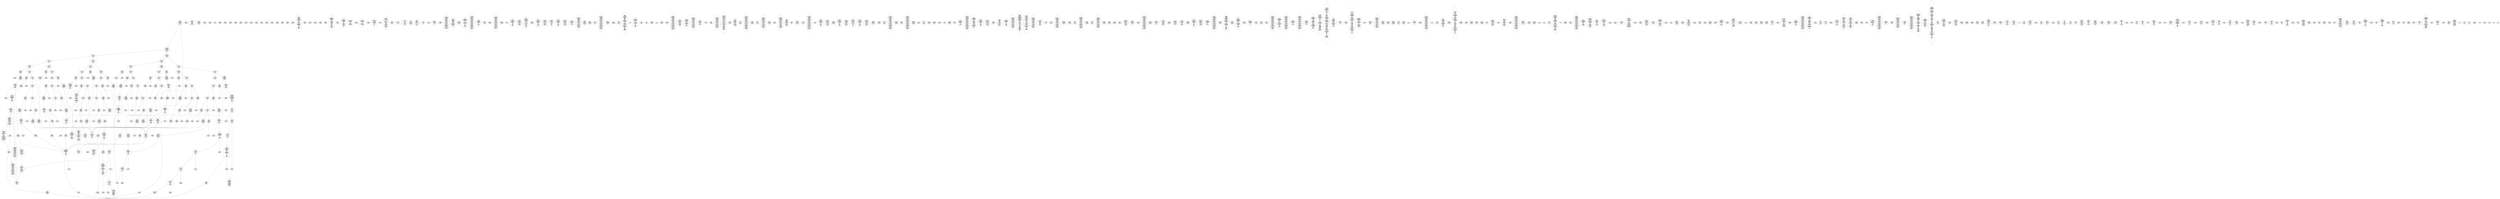 /* Generated by GvGen v.1.0 (https://www.github.com/stricaud/gvgen) */

digraph G {
compound=true;
   node1 [label="[anywhere]"];
   node2 [label="# 0x0
PUSHX Data
PUSHX Data
MSTORE
PUSHX LogicData
CALLDATASIZE
LT
PUSHX Data
JUMPI
"];
   node3 [label="# 0xd
PUSHX Data
CALLDATALOAD
PUSHX BitData
SHR
PUSHX LogicData
GT
PUSHX Data
JUMPI
"];
   node4 [label="# 0x1e
PUSHX LogicData
GT
PUSHX Data
JUMPI
"];
   node5 [label="# 0x29
PUSHX LogicData
GT
PUSHX Data
JUMPI
"];
   node6 [label="# 0x34
PUSHX LogicData
EQ
PUSHX Data
JUMPI
"];
   node7 [label="# 0x3f
PUSHX LogicData
EQ
PUSHX Data
JUMPI
"];
   node8 [label="# 0x4a
PUSHX LogicData
EQ
PUSHX Data
JUMPI
"];
   node9 [label="# 0x55
PUSHX LogicData
EQ
PUSHX Data
JUMPI
"];
   node10 [label="# 0x60
PUSHX LogicData
EQ
PUSHX Data
JUMPI
"];
   node11 [label="# 0x6b
PUSHX Data
REVERT
"];
   node12 [label="# 0x6f
JUMPDEST
PUSHX LogicData
EQ
PUSHX Data
JUMPI
"];
   node13 [label="# 0x7b
PUSHX LogicData
EQ
PUSHX Data
JUMPI
"];
   node14 [label="# 0x86
PUSHX LogicData
EQ
PUSHX Data
JUMPI
"];
   node15 [label="# 0x91
PUSHX LogicData
EQ
PUSHX Data
JUMPI
"];
   node16 [label="# 0x9c
PUSHX LogicData
EQ
PUSHX Data
JUMPI
"];
   node17 [label="# 0xa7
PUSHX Data
REVERT
"];
   node18 [label="# 0xab
JUMPDEST
PUSHX LogicData
GT
PUSHX Data
JUMPI
"];
   node19 [label="# 0xb7
PUSHX LogicData
EQ
PUSHX Data
JUMPI
"];
   node20 [label="# 0xc2
PUSHX LogicData
EQ
PUSHX Data
JUMPI
"];
   node21 [label="# 0xcd
PUSHX LogicData
EQ
PUSHX Data
JUMPI
"];
   node22 [label="# 0xd8
PUSHX LogicData
EQ
PUSHX Data
JUMPI
"];
   node23 [label="# 0xe3
PUSHX LogicData
EQ
PUSHX Data
JUMPI
"];
   node24 [label="# 0xee
PUSHX Data
REVERT
"];
   node25 [label="# 0xf2
JUMPDEST
PUSHX LogicData
EQ
PUSHX Data
JUMPI
"];
   node26 [label="# 0xfe
PUSHX LogicData
EQ
PUSHX Data
JUMPI
"];
   node27 [label="# 0x109
PUSHX LogicData
EQ
PUSHX Data
JUMPI
"];
   node28 [label="# 0x114
PUSHX LogicData
EQ
PUSHX Data
JUMPI
"];
   node29 [label="# 0x11f
PUSHX Data
REVERT
"];
   node30 [label="# 0x123
JUMPDEST
PUSHX LogicData
GT
PUSHX Data
JUMPI
"];
   node31 [label="# 0x12f
PUSHX LogicData
GT
PUSHX Data
JUMPI
"];
   node32 [label="# 0x13a
PUSHX LogicData
EQ
PUSHX Data
JUMPI
"];
   node33 [label="# 0x145
PUSHX LogicData
EQ
PUSHX Data
JUMPI
"];
   node34 [label="# 0x150
PUSHX LogicData
EQ
PUSHX Data
JUMPI
"];
   node35 [label="# 0x15b
PUSHX LogicData
EQ
PUSHX Data
JUMPI
"];
   node36 [label="# 0x166
PUSHX LogicData
EQ
PUSHX Data
JUMPI
"];
   node37 [label="# 0x171
PUSHX Data
REVERT
"];
   node38 [label="# 0x175
JUMPDEST
PUSHX LogicData
EQ
PUSHX Data
JUMPI
"];
   node39 [label="# 0x181
PUSHX LogicData
EQ
PUSHX Data
JUMPI
"];
   node40 [label="# 0x18c
PUSHX LogicData
EQ
PUSHX Data
JUMPI
"];
   node41 [label="# 0x197
PUSHX LogicData
EQ
PUSHX Data
JUMPI
"];
   node42 [label="# 0x1a2
PUSHX Data
REVERT
"];
   node43 [label="# 0x1a6
JUMPDEST
PUSHX LogicData
GT
PUSHX Data
JUMPI
"];
   node44 [label="# 0x1b2
PUSHX LogicData
EQ
PUSHX Data
JUMPI
"];
   node45 [label="# 0x1bd
PUSHX LogicData
EQ
PUSHX Data
JUMPI
"];
   node46 [label="# 0x1c8
PUSHX LogicData
EQ
PUSHX Data
JUMPI
"];
   node47 [label="# 0x1d3
PUSHX LogicData
EQ
PUSHX Data
JUMPI
"];
   node48 [label="# 0x1de
PUSHX LogicData
EQ
PUSHX Data
JUMPI
"];
   node49 [label="# 0x1e9
PUSHX Data
REVERT
"];
   node50 [label="# 0x1ed
JUMPDEST
PUSHX LogicData
EQ
PUSHX Data
JUMPI
"];
   node51 [label="# 0x1f9
PUSHX LogicData
EQ
PUSHX Data
JUMPI
"];
   node52 [label="# 0x204
PUSHX LogicData
EQ
PUSHX Data
JUMPI
"];
   node53 [label="# 0x20f
PUSHX LogicData
EQ
PUSHX Data
JUMPI
"];
   node54 [label="# 0x21a
JUMPDEST
PUSHX Data
REVERT
"];
   node55 [label="# 0x21f
JUMPDEST
CALLVALUE
ISZERO
PUSHX Data
JUMPI
"];
   node56 [label="# 0x227
PUSHX Data
REVERT
"];
   node57 [label="# 0x22b
JUMPDEST
PUSHX Data
PUSHX Data
CALLDATASIZE
PUSHX Data
PUSHX Data
JUMP
"];
   node58 [label="# 0x23a
JUMPDEST
PUSHX Data
JUMP
"];
   node59 [label="# 0x23f
JUMPDEST
PUSHX MemData
MLOAD
ISZERO
ISZERO
MSTORE
PUSHX ArithData
ADD
"];
   node60 [label="# 0x24b
JUMPDEST
PUSHX MemData
MLOAD
SUB
RETURN
"];
   node61 [label="# 0x254
JUMPDEST
CALLVALUE
ISZERO
PUSHX Data
JUMPI
"];
   node62 [label="# 0x25c
PUSHX Data
REVERT
"];
   node63 [label="# 0x260
JUMPDEST
PUSHX Data
PUSHX Data
JUMP
"];
   node64 [label="# 0x269
JUMPDEST
PUSHX MemData
MLOAD
PUSHX Data
PUSHX Data
JUMP
"];
   node65 [label="# 0x276
JUMPDEST
CALLVALUE
ISZERO
PUSHX Data
JUMPI
"];
   node66 [label="# 0x27e
PUSHX Data
REVERT
"];
   node67 [label="# 0x282
JUMPDEST
PUSHX Data
PUSHX Data
CALLDATASIZE
PUSHX Data
PUSHX Data
JUMP
"];
   node68 [label="# 0x291
JUMPDEST
PUSHX Data
JUMP
"];
   node69 [label="# 0x296
JUMPDEST
PUSHX MemData
MLOAD
PUSHX ArithData
PUSHX BitData
PUSHX BitData
SHL
SUB
AND
MSTORE
PUSHX ArithData
ADD
PUSHX Data
JUMP
"];
   node70 [label="# 0x2ae
JUMPDEST
CALLVALUE
ISZERO
PUSHX Data
JUMPI
"];
   node71 [label="# 0x2b6
PUSHX Data
REVERT
"];
   node72 [label="# 0x2ba
JUMPDEST
PUSHX Data
PUSHX Data
CALLDATASIZE
PUSHX Data
PUSHX Data
JUMP
"];
   node73 [label="# 0x2c9
JUMPDEST
PUSHX Data
JUMP
"];
   node74 [label="# 0x2ce
JUMPDEST
STOP
"];
   node75 [label="# 0x2d0
JUMPDEST
CALLVALUE
ISZERO
PUSHX Data
JUMPI
"];
   node76 [label="# 0x2d8
PUSHX Data
REVERT
"];
   node77 [label="# 0x2dc
JUMPDEST
PUSHX StorData
SLOAD
"];
   node78 [label="# 0x2e1
JUMPDEST
PUSHX MemData
MLOAD
MSTORE
PUSHX ArithData
ADD
PUSHX Data
JUMP
"];
   node79 [label="# 0x2ef
JUMPDEST
CALLVALUE
ISZERO
PUSHX Data
JUMPI
"];
   node80 [label="# 0x2f7
PUSHX Data
REVERT
"];
   node81 [label="# 0x2fb
JUMPDEST
PUSHX Data
PUSHX Data
CALLDATASIZE
PUSHX Data
PUSHX Data
JUMP
"];
   node82 [label="# 0x30a
JUMPDEST
PUSHX Data
JUMP
"];
   node83 [label="# 0x30f
JUMPDEST
CALLVALUE
ISZERO
PUSHX Data
JUMPI
"];
   node84 [label="# 0x317
PUSHX Data
REVERT
"];
   node85 [label="# 0x31b
JUMPDEST
PUSHX Data
PUSHX Data
CALLDATASIZE
PUSHX Data
PUSHX Data
JUMP
"];
   node86 [label="# 0x32a
JUMPDEST
PUSHX Data
JUMP
"];
   node87 [label="# 0x32f
JUMPDEST
CALLVALUE
ISZERO
PUSHX Data
JUMPI
"];
   node88 [label="# 0x337
PUSHX Data
REVERT
"];
   node89 [label="# 0x33b
JUMPDEST
PUSHX Data
PUSHX Data
CALLDATASIZE
PUSHX Data
PUSHX Data
JUMP
"];
   node90 [label="# 0x34a
JUMPDEST
PUSHX Data
JUMP
"];
   node91 [label="# 0x34f
JUMPDEST
CALLVALUE
ISZERO
PUSHX Data
JUMPI
"];
   node92 [label="# 0x357
PUSHX Data
REVERT
"];
   node93 [label="# 0x35b
JUMPDEST
PUSHX Data
PUSHX Data
CALLDATASIZE
PUSHX Data
PUSHX Data
JUMP
"];
   node94 [label="# 0x36a
JUMPDEST
PUSHX Data
JUMP
"];
   node95 [label="# 0x36f
JUMPDEST
CALLVALUE
ISZERO
PUSHX Data
JUMPI
"];
   node96 [label="# 0x377
PUSHX Data
REVERT
"];
   node97 [label="# 0x37b
JUMPDEST
PUSHX Data
PUSHX StorData
SLOAD
JUMP
"];
   node98 [label="# 0x385
JUMPDEST
CALLVALUE
ISZERO
PUSHX Data
JUMPI
"];
   node99 [label="# 0x38d
PUSHX Data
REVERT
"];
   node100 [label="# 0x391
JUMPDEST
PUSHX Data
PUSHX Data
CALLDATASIZE
PUSHX Data
PUSHX Data
JUMP
"];
   node101 [label="# 0x3a0
JUMPDEST
PUSHX Data
JUMP
"];
   node102 [label="# 0x3a5
JUMPDEST
CALLVALUE
ISZERO
PUSHX Data
JUMPI
"];
   node103 [label="# 0x3ad
PUSHX Data
REVERT
"];
   node104 [label="# 0x3b1
JUMPDEST
PUSHX Data
PUSHX Data
CALLDATASIZE
PUSHX Data
PUSHX Data
JUMP
"];
   node105 [label="# 0x3c0
JUMPDEST
PUSHX Data
JUMP
"];
   node106 [label="# 0x3c5
JUMPDEST
CALLVALUE
ISZERO
PUSHX Data
JUMPI
"];
   node107 [label="# 0x3cd
PUSHX Data
REVERT
"];
   node108 [label="# 0x3d1
JUMPDEST
PUSHX Data
PUSHX Data
JUMP
"];
   node109 [label="# 0x3f9
JUMPDEST
PUSHX Data
PUSHX Data
CALLDATASIZE
PUSHX Data
PUSHX Data
JUMP
"];
   node110 [label="# 0x407
JUMPDEST
PUSHX Data
JUMP
"];
   node111 [label="# 0x40c
JUMPDEST
CALLVALUE
ISZERO
PUSHX Data
JUMPI
"];
   node112 [label="# 0x414
PUSHX Data
REVERT
"];
   node113 [label="# 0x418
JUMPDEST
PUSHX Data
PUSHX Data
CALLDATASIZE
PUSHX Data
PUSHX Data
JUMP
"];
   node114 [label="# 0x427
JUMPDEST
PUSHX Data
JUMP
"];
   node115 [label="# 0x42c
JUMPDEST
CALLVALUE
ISZERO
PUSHX Data
JUMPI
"];
   node116 [label="# 0x434
PUSHX Data
REVERT
"];
   node117 [label="# 0x438
JUMPDEST
PUSHX Data
PUSHX Data
CALLDATASIZE
PUSHX Data
PUSHX Data
JUMP
"];
   node118 [label="# 0x447
JUMPDEST
PUSHX Data
JUMP
"];
   node119 [label="# 0x44c
JUMPDEST
CALLVALUE
ISZERO
PUSHX Data
JUMPI
"];
   node120 [label="# 0x454
PUSHX Data
REVERT
"];
   node121 [label="# 0x458
JUMPDEST
PUSHX Data
PUSHX Data
JUMP
"];
   node122 [label="# 0x480
JUMPDEST
CALLVALUE
ISZERO
PUSHX Data
JUMPI
"];
   node123 [label="# 0x488
PUSHX Data
REVERT
"];
   node124 [label="# 0x48c
JUMPDEST
PUSHX Data
PUSHX Data
CALLDATASIZE
PUSHX Data
PUSHX Data
JUMP
"];
   node125 [label="# 0x49b
JUMPDEST
PUSHX Data
JUMP
"];
   node126 [label="# 0x4a0
JUMPDEST
CALLVALUE
ISZERO
PUSHX Data
JUMPI
"];
   node127 [label="# 0x4a8
PUSHX Data
REVERT
"];
   node128 [label="# 0x4ac
JUMPDEST
PUSHX Data
PUSHX Data
CALLDATASIZE
PUSHX Data
PUSHX Data
JUMP
"];
   node129 [label="# 0x4bb
JUMPDEST
PUSHX Data
JUMP
"];
   node130 [label="# 0x4c0
JUMPDEST
CALLVALUE
ISZERO
PUSHX Data
JUMPI
"];
   node131 [label="# 0x4c8
PUSHX Data
REVERT
"];
   node132 [label="# 0x4cc
JUMPDEST
PUSHX Data
PUSHX Data
CALLDATASIZE
PUSHX Data
PUSHX Data
JUMP
"];
   node133 [label="# 0x4db
JUMPDEST
PUSHX Data
JUMP
"];
   node134 [label="# 0x4e0
JUMPDEST
CALLVALUE
ISZERO
PUSHX Data
JUMPI
"];
   node135 [label="# 0x4e8
PUSHX Data
REVERT
"];
   node136 [label="# 0x4ec
JUMPDEST
PUSHX Data
PUSHX Data
CALLDATASIZE
PUSHX Data
PUSHX Data
JUMP
"];
   node137 [label="# 0x4fb
JUMPDEST
PUSHX Data
JUMP
"];
   node138 [label="# 0x500
JUMPDEST
CALLVALUE
ISZERO
PUSHX Data
JUMPI
"];
   node139 [label="# 0x508
PUSHX Data
REVERT
"];
   node140 [label="# 0x50c
JUMPDEST
PUSHX Data
PUSHX Data
JUMP
"];
   node141 [label="# 0x515
JUMPDEST
CALLVALUE
ISZERO
PUSHX Data
JUMPI
"];
   node142 [label="# 0x51d
PUSHX Data
REVERT
"];
   node143 [label="# 0x521
JUMPDEST
PUSHX Data
PUSHX Data
CALLDATASIZE
PUSHX Data
PUSHX Data
JUMP
"];
   node144 [label="# 0x530
JUMPDEST
PUSHX Data
JUMP
"];
   node145 [label="# 0x535
JUMPDEST
CALLVALUE
ISZERO
PUSHX Data
JUMPI
"];
   node146 [label="# 0x53d
PUSHX Data
REVERT
"];
   node147 [label="# 0x541
JUMPDEST
PUSHX StorData
SLOAD
PUSHX ArithData
PUSHX BitData
PUSHX BitData
SHL
SUB
AND
PUSHX Data
JUMP
"];
   node148 [label="# 0x553
JUMPDEST
CALLVALUE
ISZERO
PUSHX Data
JUMPI
"];
   node149 [label="# 0x55b
PUSHX Data
REVERT
"];
   node150 [label="# 0x55f
JUMPDEST
PUSHX StorData
SLOAD
PUSHX Data
PUSHX BitData
AND
PUSHX Data
DIV
AND
PUSHX BitData
PUSHX BitData
SHL
DIV
PUSHX ArithData
PUSHX BitData
PUSHX BitData
SHL
SUB
AND
JUMP
"];
   node151 [label="# 0x58f
JUMPDEST
PUSHX Data
MLOAD
PUSHX BitData
AND
MSTORE
AND
PUSHX ArithData
ADD
MSTORE
PUSHX ArithData
PUSHX BitData
PUSHX BitData
SHL
SUB
AND
ADD
MSTORE
PUSHX ArithData
ADD
PUSHX Data
JUMP
"];
   node152 [label="# 0x5bb
JUMPDEST
CALLVALUE
ISZERO
PUSHX Data
JUMPI
"];
   node153 [label="# 0x5c3
PUSHX Data
REVERT
"];
   node154 [label="# 0x5c7
JUMPDEST
PUSHX Data
PUSHX Data
CALLDATASIZE
PUSHX Data
PUSHX Data
JUMP
"];
   node155 [label="# 0x5d6
JUMPDEST
PUSHX Data
JUMP
"];
   node156 [label="# 0x5db
JUMPDEST
PUSHX Data
MLOAD
MLOAD
PUSHX ArithData
PUSHX BitData
PUSHX BitData
SHL
SUB
AND
MSTORE
PUSHX ArithData
ADD
MLOAD
PUSHX ArithData
PUSHX BitData
PUSHX BitData
SHL
SUB
AND
ADD
MSTORE
ADD
PUSHX Data
JUMP
"];
   node157 [label="# 0x608
JUMPDEST
CALLVALUE
ISZERO
PUSHX Data
JUMPI
"];
   node158 [label="# 0x610
PUSHX Data
REVERT
"];
   node159 [label="# 0x614
JUMPDEST
PUSHX Data
PUSHX Data
JUMP
"];
   node160 [label="# 0x61d
JUMPDEST
CALLVALUE
ISZERO
PUSHX Data
JUMPI
"];
   node161 [label="# 0x625
PUSHX Data
REVERT
"];
   node162 [label="# 0x629
JUMPDEST
PUSHX Data
PUSHX Data
CALLDATASIZE
PUSHX Data
PUSHX Data
JUMP
"];
   node163 [label="# 0x638
JUMPDEST
PUSHX Data
JUMP
"];
   node164 [label="# 0x63d
JUMPDEST
CALLVALUE
ISZERO
PUSHX Data
JUMPI
"];
   node165 [label="# 0x645
PUSHX Data
REVERT
"];
   node166 [label="# 0x649
JUMPDEST
PUSHX Data
PUSHX Data
JUMP
"];
   node167 [label="# 0x652
JUMPDEST
PUSHX Data
PUSHX Data
CALLDATASIZE
PUSHX Data
PUSHX Data
JUMP
"];
   node168 [label="# 0x660
JUMPDEST
PUSHX Data
JUMP
"];
   node169 [label="# 0x665
JUMPDEST
CALLVALUE
ISZERO
PUSHX Data
JUMPI
"];
   node170 [label="# 0x66d
PUSHX Data
REVERT
"];
   node171 [label="# 0x671
JUMPDEST
PUSHX Data
PUSHX Data
CALLDATASIZE
PUSHX Data
PUSHX Data
JUMP
"];
   node172 [label="# 0x680
JUMPDEST
PUSHX Data
JUMP
"];
   node173 [label="# 0x685
JUMPDEST
CALLVALUE
ISZERO
PUSHX Data
JUMPI
"];
   node174 [label="# 0x68d
PUSHX Data
REVERT
"];
   node175 [label="# 0x691
JUMPDEST
PUSHX Data
PUSHX Data
CALLDATASIZE
PUSHX Data
PUSHX Data
JUMP
"];
   node176 [label="# 0x6a0
JUMPDEST
PUSHX Data
JUMP
"];
   node177 [label="# 0x6a5
JUMPDEST
CALLVALUE
ISZERO
PUSHX Data
JUMPI
"];
   node178 [label="# 0x6ad
PUSHX Data
REVERT
"];
   node179 [label="# 0x6b1
JUMPDEST
PUSHX Data
PUSHX StorData
SLOAD
JUMP
"];
   node180 [label="# 0x6bb
JUMPDEST
CALLVALUE
ISZERO
PUSHX Data
JUMPI
"];
   node181 [label="# 0x6c3
PUSHX Data
REVERT
"];
   node182 [label="# 0x6c7
JUMPDEST
PUSHX Data
PUSHX Data
CALLDATASIZE
PUSHX Data
PUSHX Data
JUMP
"];
   node183 [label="# 0x6d6
JUMPDEST
PUSHX Data
JUMP
"];
   node184 [label="# 0x6db
JUMPDEST
CALLVALUE
ISZERO
PUSHX Data
JUMPI
"];
   node185 [label="# 0x6e3
PUSHX Data
REVERT
"];
   node186 [label="# 0x6e7
JUMPDEST
PUSHX Data
PUSHX Data
CALLDATASIZE
PUSHX Data
PUSHX Data
JUMP
"];
   node187 [label="# 0x6f6
JUMPDEST
PUSHX ArithData
PUSHX BitData
PUSHX BitData
SHL
SUB
AND
PUSHX Data
MSTORE
PUSHX Data
PUSHX Data
MSTORE
PUSHX Data
SHA3
AND
MSTORE
MSTORE
SHA3
SLOAD
PUSHX BitData
AND
JUMP
"];
   node188 [label="# 0x724
JUMPDEST
CALLVALUE
ISZERO
PUSHX Data
JUMPI
"];
   node189 [label="# 0x72c
PUSHX Data
REVERT
"];
   node190 [label="# 0x730
JUMPDEST
PUSHX Data
PUSHX Data
CALLDATASIZE
PUSHX Data
PUSHX Data
JUMP
"];
   node191 [label="# 0x73f
JUMPDEST
PUSHX Data
JUMP
"];
   node192 [label="# 0x744
JUMPDEST
CALLVALUE
ISZERO
PUSHX Data
JUMPI
"];
   node193 [label="# 0x74c
PUSHX Data
REVERT
"];
   node194 [label="# 0x750
JUMPDEST
PUSHX Data
PUSHX Data
JUMP
"];
   node195 [label="# 0x778
JUMPDEST
PUSHX Data
PUSHX ArithData
PUSHX BitData
PUSHX BitData
SHL
SUB
NOT
AND
PUSHX BitData
PUSHX BitData
SHL
EQ
PUSHX Data
JUMPI
"];
   node196 [label="# 0x794
PUSHX ArithData
PUSHX BitData
PUSHX BitData
SHL
SUB
NOT
AND
PUSHX BitData
PUSHX BitData
SHL
EQ
"];
   node197 [label="# 0x7a9
JUMPDEST
PUSHX Data
JUMPI
"];
   node198 [label="# 0x7af
PUSHX ArithData
PUSHX BitData
PUSHX BitData
SHL
SUB
NOT
AND
PUSHX BitData
PUSHX BitData
SHL
EQ
"];
   node199 [label="# 0x7c4
JUMPDEST
PUSHX Data
JUMPI
"];
   node200 [label="# 0x7ca
PUSHX BitData
PUSHX BitData
SHL
PUSHX ArithData
PUSHX BitData
PUSHX BitData
SHL
SUB
NOT
AND
EQ
"];
   node201 [label="# 0x7df
JUMPDEST
JUMP
"];
   node202 [label="# 0x7e5
JUMPDEST
PUSHX Data
PUSHX StorData
SLOAD
PUSHX Data
PUSHX Data
JUMP
"];
   node203 [label="# 0x7f4
JUMPDEST
PUSHX ArithData
ADD
PUSHX ArithData
DIV
MUL
PUSHX ArithData
ADD
PUSHX MemData
MLOAD
ADD
PUSHX Data
MSTORE
MSTORE
PUSHX ArithData
ADD
SLOAD
PUSHX Data
PUSHX Data
JUMP
"];
   node204 [label="# 0x820
JUMPDEST
ISZERO
PUSHX Data
JUMPI
"];
   node205 [label="# 0x827
PUSHX LogicData
LT
PUSHX Data
JUMPI
"];
   node206 [label="# 0x82f
PUSHX ArithData
SLOAD
DIV
MUL
MSTORE
PUSHX ArithData
ADD
PUSHX Data
JUMP
"];
   node207 [label="# 0x842
JUMPDEST
ADD
PUSHX Data
MSTORE
PUSHX Data
PUSHX Data
SHA3
"];
   node208 [label="# 0x850
JUMPDEST
SLOAD
MSTORE
PUSHX ArithData
ADD
PUSHX ArithData
ADD
GT
PUSHX Data
JUMPI
"];
   node209 [label="# 0x864
SUB
PUSHX BitData
AND
ADD
"];
   node210 [label="# 0x86d
JUMPDEST
JUMP
"];
   node211 [label="# 0x877
JUMPDEST
PUSHX Data
PUSHX Data
PUSHX StorData
SLOAD
GT
JUMP
"];
   node212 [label="# 0x884
JUMPDEST
PUSHX Data
JUMPI
"];
   node213 [label="# 0x889
PUSHX MemData
MLOAD
PUSHX BitData
PUSHX BitData
SHL
MSTORE
PUSHX Data
PUSHX ArithData
ADD
MSTORE
PUSHX Data
PUSHX ArithData
ADD
MSTORE
PUSHX Data
PUSHX ArithData
ADD
MSTORE
PUSHX BitData
PUSHX BitData
SHL
PUSHX ArithData
ADD
MSTORE
PUSHX ArithData
ADD
"];
   node214 [label="# 0x8e2
JUMPDEST
PUSHX MemData
MLOAD
SUB
REVERT
"];
   node215 [label="# 0x8eb
JUMPDEST
PUSHX Data
MSTORE
PUSHX Data
PUSHX Data
MSTORE
PUSHX Data
SHA3
SLOAD
PUSHX ArithData
PUSHX BitData
PUSHX BitData
SHL
SUB
AND
JUMP
"];
   node216 [label="# 0x907
JUMPDEST
PUSHX Data
PUSHX Data
PUSHX Data
JUMP
"];
   node217 [label="# 0x912
JUMPDEST
PUSHX ArithData
PUSHX BitData
PUSHX BitData
SHL
SUB
AND
PUSHX ArithData
PUSHX BitData
PUSHX BitData
SHL
SUB
AND
EQ
ISZERO
PUSHX Data
JUMPI
"];
   node218 [label="# 0x92f
PUSHX MemData
MLOAD
PUSHX BitData
PUSHX BitData
SHL
MSTORE
PUSHX Data
PUSHX ArithData
ADD
MSTORE
PUSHX Data
PUSHX ArithData
ADD
MSTORE
PUSHX Data
PUSHX ArithData
ADD
MSTORE
PUSHX BitData
PUSHX BitData
SHL
PUSHX ArithData
ADD
MSTORE
PUSHX ArithData
ADD
PUSHX Data
JUMP
"];
   node219 [label="# 0x981
JUMPDEST
CALLER
PUSHX ArithData
PUSHX BitData
PUSHX BitData
SHL
SUB
AND
EQ
PUSHX Data
JUMPI
"];
   node220 [label="# 0x993
PUSHX Data
CALLER
PUSHX Data
JUMP
"];
   node221 [label="# 0x99d
JUMPDEST
PUSHX Data
JUMPI
"];
   node222 [label="# 0x9a2
PUSHX MemData
MLOAD
PUSHX BitData
PUSHX BitData
SHL
MSTORE
PUSHX Data
PUSHX ArithData
ADD
MSTORE
PUSHX Data
PUSHX ArithData
ADD
MSTORE
PUSHX Data
PUSHX ArithData
ADD
MSTORE
PUSHX Data
PUSHX ArithData
ADD
MSTORE
PUSHX ArithData
ADD
PUSHX Data
JUMP
"];
   node223 [label="# 0xa0f
JUMPDEST
PUSHX Data
PUSHX Data
JUMP
"];
   node224 [label="# 0xa1a
JUMPDEST
JUMP
"];
   node225 [label="# 0xa1f
JUMPDEST
PUSHX StorData
SLOAD
PUSHX ArithData
PUSHX BitData
PUSHX BitData
SHL
SUB
AND
CALLER
EQ
PUSHX Data
JUMPI
"];
   node226 [label="# 0xa32
PUSHX MemData
MLOAD
PUSHX BitData
PUSHX BitData
SHL
MSTORE
PUSHX ArithData
ADD
PUSHX Data
PUSHX Data
JUMP
"];
   node227 [label="# 0xa49
JUMPDEST
PUSHX StorData
SLOAD
PUSHX ArithData
PUSHX BitData
PUSHX BitData
SHL
SUB
AND
PUSHX BitData
PUSHX BitData
SHL
MUL
PUSHX BitData
NOT
AND
OR
SSTORE
JUMP
"];
   node228 [label="# 0xa7b
JUMPDEST
PUSHX Data
PUSHX Data
JUMP
"];
   node229 [label="# 0xa86
JUMPDEST
PUSHX StorData
SLOAD
PUSHX ArithData
PUSHX BitData
PUSHX BitData
SHL
SUB
AND
CALLER
EQ
PUSHX Data
JUMPI
"];
   node230 [label="# 0xa99
PUSHX MemData
MLOAD
PUSHX BitData
PUSHX BitData
SHL
MSTORE
PUSHX ArithData
ADD
PUSHX Data
PUSHX Data
JUMP
"];
   node231 [label="# 0xab0
JUMPDEST
PUSHX StorData
SLOAD
PUSHX BitData
NOT
AND
PUSHX BitData
AND
OR
SSTORE
JUMP
"];
   node232 [label="# 0xacc
JUMPDEST
PUSHX StorData
SLOAD
PUSHX ArithData
PUSHX BitData
PUSHX BitData
SHL
SUB
AND
CALLER
EQ
PUSHX Data
JUMPI
"];
   node233 [label="# 0xadf
PUSHX MemData
MLOAD
PUSHX BitData
PUSHX BitData
SHL
MSTORE
PUSHX ArithData
ADD
PUSHX Data
PUSHX Data
JUMP
"];
   node234 [label="# 0xaf6
JUMPDEST
PUSHX LogicData
PUSHX StorData
SLOAD
EQ
ISZERO
PUSHX Data
JUMPI
"];
   node235 [label="# 0xb02
PUSHX MemData
MLOAD
PUSHX BitData
PUSHX BitData
SHL
MSTORE
PUSHX Data
PUSHX ArithData
ADD
MSTORE
PUSHX Data
PUSHX ArithData
ADD
MSTORE
PUSHX Data
PUSHX ArithData
ADD
MSTORE
PUSHX ArithData
ADD
PUSHX Data
JUMP
"];
   node236 [label="# 0xb49
JUMPDEST
PUSHX Data
PUSHX Data
SSTORE
PUSHX Data
PUSHX Data
JUMP
"];
   node237 [label="# 0xb57
JUMPDEST
PUSHX Data
PUSHX Data
SSTORE
JUMP
"];
   node238 [label="# 0xb5f
JUMPDEST
PUSHX Data
PUSHX Data
PUSHX Data
JUMP
"];
   node239 [label="# 0xb6a
JUMPDEST
LT
PUSHX Data
JUMPI
"];
   node240 [label="# 0xb71
PUSHX MemData
MLOAD
PUSHX BitData
PUSHX BitData
SHL
MSTORE
PUSHX Data
PUSHX ArithData
ADD
MSTORE
PUSHX Data
PUSHX ArithData
ADD
MSTORE
PUSHX Data
PUSHX ArithData
ADD
MSTORE
PUSHX BitData
PUSHX BitData
SHL
PUSHX ArithData
ADD
MSTORE
PUSHX ArithData
ADD
PUSHX Data
JUMP
"];
   node241 [label="# 0xbc3
JUMPDEST
PUSHX Data
PUSHX Data
PUSHX StorData
SLOAD
JUMP
"];
   node242 [label="# 0xbce
JUMPDEST
PUSHX Data
PUSHX Data
"];
   node243 [label="# 0xbd6
JUMPDEST
LT
ISZERO
PUSHX Data
JUMPI
"];
   node244 [label="# 0xbdf
PUSHX Data
MSTORE
PUSHX Data
PUSHX ArithData
MSTORE
PUSHX Data
SHA3
MLOAD
ADD
MSTORE
SLOAD
PUSHX ArithData
PUSHX BitData
PUSHX BitData
SHL
SUB
AND
MSTORE
PUSHX BitData
PUSHX BitData
SHL
DIV
PUSHX ArithData
PUSHX BitData
PUSHX BitData
SHL
SUB
AND
ADD
MSTORE
ISZERO
PUSHX Data
JUMPI
"];
   node245 [label="# 0xc24
MLOAD
"];
   node246 [label="# 0xc28
JUMPDEST
PUSHX ArithData
PUSHX BitData
PUSHX BitData
SHL
SUB
AND
PUSHX ArithData
PUSHX BitData
PUSHX BitData
SHL
SUB
AND
EQ
ISZERO
PUSHX Data
JUMPI
"];
   node247 [label="# 0xc43
EQ
ISZERO
PUSHX Data
JUMPI
"];
   node248 [label="# 0xc4b
PUSHX Data
JUMP
"];
   node249 [label="# 0xc56
JUMPDEST
PUSHX Data
PUSHX Data
JUMP
"];
   node250 [label="# 0xc60
JUMPDEST
"];
   node251 [label="# 0xc64
JUMPDEST
PUSHX Data
PUSHX Data
JUMP
"];
   node252 [label="# 0xc6f
JUMPDEST
PUSHX Data
JUMP
"];
   node253 [label="# 0xc77
JUMPDEST
PUSHX MemData
MLOAD
PUSHX BitData
PUSHX BitData
SHL
MSTORE
PUSHX Data
PUSHX ArithData
ADD
MSTORE
PUSHX Data
PUSHX ArithData
ADD
MSTORE
PUSHX Data
PUSHX ArithData
ADD
MSTORE
PUSHX BitData
PUSHX BitData
SHL
PUSHX ArithData
ADD
MSTORE
PUSHX ArithData
ADD
PUSHX Data
JUMP
"];
   node254 [label="# 0xcd7
JUMPDEST
PUSHX Data
PUSHX MemData
MLOAD
PUSHX ArithData
ADD
PUSHX Data
MSTORE
PUSHX Data
MSTORE
PUSHX Data
JUMP
"];
   node255 [label="# 0xcf2
JUMPDEST
PUSHX StorData
SLOAD
PUSHX BitData
PUSHX BitData
SHL
DIV
PUSHX ArithData
PUSHX BitData
PUSHX BitData
SHL
SUB
AND
PUSHX Data
JUMPI
"];
   node256 [label="# 0xd0b
PUSHX MemData
MLOAD
PUSHX BitData
PUSHX BitData
SHL
MSTORE
PUSHX Data
PUSHX ArithData
ADD
MSTORE
PUSHX Data
PUSHX ArithData
ADD
MSTORE
PUSHX Data
PUSHX ArithData
ADD
MSTORE
PUSHX ArithData
ADD
PUSHX Data
JUMP
"];
   node257 [label="# 0xd52
JUMPDEST
PUSHX StorData
SLOAD
PUSHX BitData
AND
ISZERO
ISZERO
PUSHX Data
JUMPI
"];
   node258 [label="# 0xd65
TIMESTAMP
LT
ISZERO
"];
   node259 [label="# 0xd6a
JUMPDEST
PUSHX Data
JUMPI
"];
   node260 [label="# 0xd6f
PUSHX MemData
MLOAD
PUSHX BitData
PUSHX BitData
SHL
MSTORE
PUSHX Data
PUSHX ArithData
ADD
MSTORE
PUSHX Data
PUSHX ArithData
ADD
MSTORE
PUSHX Data
PUSHX ArithData
ADD
MSTORE
PUSHX ArithData
ADD
PUSHX Data
JUMP
"];
   node261 [label="# 0xdb6
JUMPDEST
PUSHX StorData
SLOAD
PUSHX MemData
MLOAD
PUSHX BitData
NOT
CALLER
PUSHX BitData
SHL
AND
PUSHX ArithData
ADD
MSTORE
PUSHX Data
PUSHX ArithData
ADD
PUSHX MemData
MLOAD
PUSHX ArithData
SUB
SUB
MSTORE
PUSHX Data
MSTORE
MLOAD
PUSHX ArithData
ADD
SHA3
PUSHX Data
JUMP
"];
   node262 [label="# 0xdf8
JUMPDEST
ISZERO
PUSHX Data
JUMPI
"];
   node263 [label="# 0xdfe
CALLER
PUSHX Data
MSTORE
PUSHX Data
PUSHX Data
MSTORE
PUSHX Data
SHA3
SLOAD
PUSHX Data
PUSHX Data
PUSHX Data
JUMP
"];
   node264 [label="# 0xe3a
JUMPDEST
GT
ISZERO
PUSHX Data
JUMPI
"];
   node265 [label="# 0xe41
PUSHX MemData
MLOAD
PUSHX BitData
PUSHX BitData
SHL
MSTORE
PUSHX Data
PUSHX ArithData
ADD
MSTORE
PUSHX Data
PUSHX ArithData
ADD
MSTORE
PUSHX Data
PUSHX ArithData
ADD
MSTORE
PUSHX BitData
PUSHX BitData
SHL
PUSHX ArithData
ADD
MSTORE
PUSHX ArithData
ADD
PUSHX Data
JUMP
"];
   node266 [label="# 0xea6
JUMPDEST
CALLVALUE
PUSHX Data
PUSHX Data
JUMP
"];
   node267 [label="# 0xeb1
JUMPDEST
GT
ISZERO
PUSHX Data
JUMPI
"];
   node268 [label="# 0xeb8
PUSHX MemData
MLOAD
PUSHX BitData
PUSHX BitData
SHL
MSTORE
PUSHX Data
PUSHX ArithData
ADD
MSTORE
PUSHX Data
PUSHX ArithData
ADD
MSTORE
PUSHX Data
PUSHX ArithData
ADD
MSTORE
PUSHX ArithData
ADD
PUSHX Data
JUMP
"];
   node269 [label="# 0xeff
JUMPDEST
PUSHX Data
CALLER
PUSHX Data
JUMP
"];
   node270 [label="# 0xf09
JUMPDEST
PUSHX Data
JUMP
"];
   node271 [label="# 0xf0e
JUMPDEST
PUSHX MemData
MLOAD
PUSHX BitData
PUSHX BitData
SHL
MSTORE
PUSHX Data
PUSHX ArithData
ADD
MSTORE
PUSHX Data
PUSHX ArithData
ADD
MSTORE
PUSHX Data
PUSHX ArithData
ADD
MSTORE
PUSHX ArithData
ADD
PUSHX Data
JUMP
"];
   node272 [label="# 0xf56
JUMPDEST
CALLER
PUSHX Data
MSTORE
PUSHX Data
PUSHX Data
MSTORE
PUSHX Data
SHA3
SLOAD
PUSHX Data
PUSHX Data
JUMP
"];
   node273 [label="# 0xf75
JUMPDEST
SSTORE
JUMP
"];
   node274 [label="# 0xf80
JUMPDEST
PUSHX Data
PUSHX Data
PUSHX StorData
SLOAD
JUMP
"];
   node275 [label="# 0xf8b
JUMPDEST
LT
PUSHX Data
JUMPI
"];
   node276 [label="# 0xf92
PUSHX MemData
MLOAD
PUSHX BitData
PUSHX BitData
SHL
MSTORE
PUSHX Data
PUSHX ArithData
ADD
MSTORE
PUSHX Data
PUSHX ArithData
ADD
MSTORE
PUSHX Data
PUSHX ArithData
ADD
MSTORE
PUSHX BitData
PUSHX BitData
SHL
PUSHX ArithData
ADD
MSTORE
PUSHX ArithData
ADD
PUSHX Data
JUMP
"];
   node277 [label="# 0xfe5
JUMPDEST
JUMP
"];
   node278 [label="# 0xfe9
JUMPDEST
PUSHX StorData
SLOAD
PUSHX ArithData
PUSHX BitData
PUSHX BitData
SHL
SUB
AND
CALLER
EQ
PUSHX Data
JUMPI
"];
   node279 [label="# 0xffc
PUSHX MemData
MLOAD
PUSHX BitData
PUSHX BitData
SHL
MSTORE
PUSHX ArithData
ADD
PUSHX Data
PUSHX Data
JUMP
"];
   node280 [label="# 0x1013
JUMPDEST
PUSHX Data
PUSHX Data
PUSHX Data
JUMP
"];
   node281 [label="# 0x101f
JUMPDEST
PUSHX StorData
SLOAD
PUSHX ArithData
PUSHX BitData
PUSHX BitData
SHL
SUB
AND
CALLER
EQ
PUSHX Data
JUMPI
"];
   node282 [label="# 0x1032
PUSHX MemData
MLOAD
PUSHX BitData
PUSHX BitData
SHL
MSTORE
PUSHX ArithData
ADD
PUSHX Data
PUSHX Data
JUMP
"];
   node283 [label="# 0x1049
JUMPDEST
PUSHX StorData
SLOAD
PUSHX BitData
AND
PUSHX ArithData
MUL
PUSHX BitData
NOT
AND
OR
SSTORE
JUMP
"];
   node284 [label="# 0x1071
JUMPDEST
PUSHX StorData
SLOAD
PUSHX ArithData
PUSHX BitData
PUSHX BitData
SHL
SUB
AND
CALLER
EQ
PUSHX Data
JUMPI
"];
   node285 [label="# 0x1084
PUSHX MemData
MLOAD
PUSHX BitData
PUSHX BitData
SHL
MSTORE
PUSHX ArithData
ADD
PUSHX Data
PUSHX Data
JUMP
"];
   node286 [label="# 0x109b
JUMPDEST
PUSHX Data
PUSHX Data
PUSHX StorData
SLOAD
JUMP
"];
   node287 [label="# 0x10c6
JUMPDEST
PUSHX Data
PUSHX Data
JUMP
"];
   node288 [label="# 0x10d0
JUMPDEST
GT
ISZERO
PUSHX Data
JUMPI
"];
   node289 [label="# 0x10d7
PUSHX MemData
MLOAD
PUSHX BitData
PUSHX BitData
SHL
MSTORE
PUSHX Data
PUSHX ArithData
ADD
MSTORE
PUSHX Data
PUSHX ArithData
ADD
MSTORE
PUSHX Data
PUSHX ArithData
ADD
MSTORE
PUSHX BitData
PUSHX BitData
SHL
PUSHX ArithData
ADD
MSTORE
PUSHX ArithData
ADD
PUSHX Data
JUMP
"];
   node290 [label="# 0x112e
JUMPDEST
PUSHX Data
PUSHX Data
PUSHX Data
JUMP
"];
   node291 [label="# 0x1158
JUMPDEST
ISZERO
PUSHX Data
JUMPI
"];
   node292 [label="# 0x115e
PUSHX MemData
MLOAD
PUSHX BitData
PUSHX BitData
SHL
MSTORE
PUSHX Data
PUSHX ArithData
ADD
MSTORE
PUSHX Data
PUSHX ArithData
ADD
MSTORE
PUSHX Data
PUSHX ArithData
ADD
MSTORE
PUSHX BitData
PUSHX BitData
SHL
PUSHX ArithData
ADD
MSTORE
PUSHX ArithData
ADD
PUSHX Data
JUMP
"];
   node293 [label="# 0x11ba
JUMPDEST
PUSHX Data
PUSHX Data
PUSHX Data
PUSHX Data
JUMP
"];
   node294 [label="# 0x11e6
JUMPDEST
PUSHX Data
"];
   node295 [label="# 0x11eb
JUMPDEST
LT
ISZERO
PUSHX Data
JUMPI
"];
   node296 [label="# 0x11f4
PUSHX Data
PUSHX Data
PUSHX Data
JUMP
"];
   node297 [label="# 0x121d
JUMPDEST
PUSHX Data
PUSHX Data
JUMP
"];
   node298 [label="# 0x1227
JUMPDEST
PUSHX Data
JUMP
"];
   node299 [label="# 0x122f
JUMPDEST
JUMP
"];
   node300 [label="# 0x1235
JUMPDEST
PUSHX Data
PUSHX Data
PUSHX Data
JUMP
"];
   node301 [label="# 0x1240
JUMPDEST
MLOAD
JUMP
"];
   node302 [label="# 0x1247
JUMPDEST
PUSHX Data
PUSHX ArithData
PUSHX BitData
PUSHX BitData
SHL
SUB
AND
PUSHX Data
JUMPI
"];
   node303 [label="# 0x1258
PUSHX MemData
MLOAD
PUSHX BitData
PUSHX BitData
SHL
MSTORE
PUSHX Data
PUSHX ArithData
ADD
MSTORE
PUSHX Data
PUSHX ArithData
ADD
MSTORE
PUSHX Data
PUSHX ArithData
ADD
MSTORE
PUSHX BitData
PUSHX BitData
SHL
PUSHX ArithData
ADD
MSTORE
PUSHX ArithData
ADD
PUSHX Data
JUMP
"];
   node304 [label="# 0x12b3
JUMPDEST
PUSHX ArithData
PUSHX BitData
PUSHX BitData
SHL
SUB
AND
PUSHX Data
MSTORE
PUSHX Data
PUSHX Data
MSTORE
PUSHX Data
SHA3
SLOAD
PUSHX ArithData
PUSHX BitData
PUSHX BitData
SHL
SUB
AND
JUMP
"];
   node305 [label="# 0x12d8
JUMPDEST
PUSHX StorData
SLOAD
PUSHX ArithData
PUSHX BitData
PUSHX BitData
SHL
SUB
AND
CALLER
EQ
PUSHX Data
JUMPI
"];
   node306 [label="# 0x12eb
PUSHX MemData
MLOAD
PUSHX BitData
PUSHX BitData
SHL
MSTORE
PUSHX ArithData
ADD
PUSHX Data
PUSHX Data
JUMP
"];
   node307 [label="# 0x1302
JUMPDEST
PUSHX Data
PUSHX Data
PUSHX Data
JUMP
"];
   node308 [label="# 0x130c
JUMPDEST
JUMP
"];
   node309 [label="# 0x130e
JUMPDEST
PUSHX StorData
SLOAD
PUSHX ArithData
PUSHX BitData
PUSHX BitData
SHL
SUB
AND
CALLER
EQ
PUSHX Data
JUMPI
"];
   node310 [label="# 0x1321
PUSHX MemData
MLOAD
PUSHX BitData
PUSHX BitData
SHL
MSTORE
PUSHX ArithData
ADD
PUSHX Data
PUSHX Data
JUMP
"];
   node311 [label="# 0x1338
JUMPDEST
PUSHX Data
SSTORE
JUMP
"];
   node312 [label="# 0x133d
JUMPDEST
PUSHX Data
MLOAD
ADD
MSTORE
PUSHX Data
MSTORE
PUSHX ArithData
ADD
MSTORE
PUSHX Data
PUSHX Data
JUMP
"];
   node313 [label="# 0x135a
JUMPDEST
PUSHX Data
PUSHX StorData
SLOAD
PUSHX Data
PUSHX Data
JUMP
"];
   node314 [label="# 0x1369
JUMPDEST
PUSHX ArithData
PUSHX BitData
PUSHX BitData
SHL
SUB
AND
CALLER
EQ
ISZERO
PUSHX Data
JUMPI
"];
   node315 [label="# 0x137b
PUSHX MemData
MLOAD
PUSHX BitData
PUSHX BitData
SHL
MSTORE
PUSHX Data
PUSHX ArithData
ADD
MSTORE
PUSHX Data
PUSHX ArithData
ADD
MSTORE
PUSHX Data
PUSHX ArithData
ADD
MSTORE
PUSHX ArithData
ADD
PUSHX Data
JUMP
"];
   node316 [label="# 0x13c2
JUMPDEST
CALLER
PUSHX Data
MSTORE
PUSHX Data
PUSHX ArithData
MSTORE
PUSHX MemData
SHA3
PUSHX ArithData
PUSHX BitData
PUSHX BitData
SHL
SUB
AND
MSTORE
MSTORE
SHA3
SLOAD
PUSHX BitData
NOT
AND
ISZERO
ISZERO
OR
SSTORE
MLOAD
MSTORE
PUSHX Data
ADD
PUSHX MemData
MLOAD
SUB
LOGX
JUMP
"];
   node317 [label="# 0x142e
JUMPDEST
PUSHX StorData
SLOAD
PUSHX ArithData
PUSHX BitData
PUSHX BitData
SHL
SUB
AND
CALLER
EQ
PUSHX Data
JUMPI
"];
   node318 [label="# 0x1441
PUSHX MemData
MLOAD
PUSHX BitData
PUSHX BitData
SHL
MSTORE
PUSHX ArithData
ADD
PUSHX Data
PUSHX Data
JUMP
"];
   node319 [label="# 0x1458
JUMPDEST
PUSHX LogicData
PUSHX StorData
SLOAD
EQ
ISZERO
PUSHX Data
JUMPI
"];
   node320 [label="# 0x1464
PUSHX MemData
MLOAD
PUSHX BitData
PUSHX BitData
SHL
MSTORE
PUSHX Data
PUSHX ArithData
ADD
MSTORE
PUSHX Data
PUSHX ArithData
ADD
MSTORE
PUSHX Data
PUSHX ArithData
ADD
MSTORE
PUSHX ArithData
ADD
PUSHX Data
JUMP
"];
   node321 [label="# 0x14ab
JUMPDEST
PUSHX Data
PUSHX Data
SSTORE
PUSHX MemData
MLOAD
PUSHX Data
CALLER
SELFBALANCE
GAS
CALL
RETURNDATASIZE
PUSHX LogicData
EQ
PUSHX Data
JUMPI
"];
   node322 [label="# 0x14d1
PUSHX MemData
MLOAD
PUSHX BitData
NOT
PUSHX ArithData
RETURNDATASIZE
ADD
AND
ADD
PUSHX Data
MSTORE
RETURNDATASIZE
MSTORE
RETURNDATASIZE
PUSHX Data
PUSHX ArithData
ADD
RETURNDATACOPY
PUSHX Data
JUMP
"];
   node323 [label="# 0x14f2
JUMPDEST
PUSHX Data
"];
   node324 [label="# 0x14f7
JUMPDEST
PUSHX Data
JUMPI
"];
   node325 [label="# 0x1501
PUSHX MemData
MLOAD
PUSHX BitData
PUSHX BitData
SHL
MSTORE
PUSHX Data
PUSHX ArithData
ADD
MSTORE
PUSHX Data
PUSHX ArithData
ADD
MSTORE
PUSHX BitData
PUSHX BitData
SHL
PUSHX ArithData
ADD
MSTORE
PUSHX ArithData
ADD
PUSHX Data
JUMP
"];
   node326 [label="# 0x153b
JUMPDEST
PUSHX Data
MLOAD
PUSHX ArithData
ADD
MSTORE
PUSHX StorData
SLOAD
PUSHX BitData
AND
MSTORE
PUSHX Data
DIV
AND
PUSHX ArithData
ADD
MSTORE
PUSHX BitData
PUSHX BitData
SHL
DIV
PUSHX ArithData
PUSHX BitData
PUSHX BitData
SHL
SUB
AND
ADD
MSTORE
PUSHX Data
JUMPI
"];
   node327 [label="# 0x157d
PUSHX MemData
MLOAD
PUSHX BitData
PUSHX BitData
SHL
MSTORE
PUSHX Data
PUSHX ArithData
ADD
MSTORE
PUSHX Data
PUSHX ArithData
ADD
MSTORE
PUSHX Data
PUSHX ArithData
ADD
MSTORE
PUSHX ArithData
ADD
PUSHX Data
JUMP
"];
   node328 [label="# 0x15c4
JUMPDEST
PUSHX ArithData
ADD
MLOAD
PUSHX BitData
AND
ISZERO
ISZERO
PUSHX Data
JUMPI
"];
   node329 [label="# 0x15d9
TIMESTAMP
LT
ISZERO
"];
   node330 [label="# 0x15de
JUMPDEST
PUSHX Data
JUMPI
"];
   node331 [label="# 0x15e3
PUSHX MemData
MLOAD
PUSHX BitData
PUSHX BitData
SHL
MSTORE
PUSHX Data
PUSHX ArithData
ADD
MSTORE
PUSHX Data
PUSHX ArithData
ADD
MSTORE
PUSHX Data
PUSHX ArithData
ADD
MSTORE
PUSHX ArithData
ADD
PUSHX Data
JUMP
"];
   node332 [label="# 0x162a
JUMPDEST
PUSHX Data
PUSHX Data
PUSHX StorData
SLOAD
JUMP
"];
   node333 [label="# 0x1655
JUMPDEST
PUSHX Data
PUSHX Data
JUMP
"];
   node334 [label="# 0x165f
JUMPDEST
GT
ISZERO
PUSHX Data
JUMPI
"];
   node335 [label="# 0x1666
PUSHX MemData
MLOAD
PUSHX BitData
PUSHX BitData
SHL
MSTORE
PUSHX Data
PUSHX ArithData
ADD
MSTORE
PUSHX Data
PUSHX ArithData
ADD
MSTORE
PUSHX BitData
PUSHX BitData
SHL
PUSHX ArithData
ADD
MSTORE
PUSHX ArithData
ADD
PUSHX Data
JUMP
"];
   node336 [label="# 0x16a2
JUMPDEST
CALLVALUE
PUSHX Data
PUSHX Data
JUMP
"];
   node337 [label="# 0x16ad
JUMPDEST
GT
ISZERO
PUSHX Data
JUMPI
"];
   node338 [label="# 0x16b4
PUSHX MemData
MLOAD
PUSHX BitData
PUSHX BitData
SHL
MSTORE
PUSHX Data
PUSHX ArithData
ADD
MSTORE
PUSHX Data
PUSHX ArithData
ADD
MSTORE
PUSHX Data
PUSHX ArithData
ADD
MSTORE
PUSHX ArithData
ADD
PUSHX Data
JUMP
"];
   node339 [label="# 0x16fb
JUMPDEST
PUSHX Data
CALLER
PUSHX Data
JUMP
"];
   node340 [label="# 0x1705
JUMPDEST
PUSHX Data
PUSHX Data
JUMP
"];
   node341 [label="# 0x1710
JUMPDEST
PUSHX Data
PUSHX Data
JUMP
"];
   node342 [label="# 0x171c
JUMPDEST
PUSHX Data
JUMPI
"];
   node343 [label="# 0x1721
PUSHX MemData
MLOAD
PUSHX BitData
PUSHX BitData
SHL
MSTORE
PUSHX ArithData
ADD
PUSHX Data
PUSHX Data
JUMP
"];
   node344 [label="# 0x1738
JUMPDEST
PUSHX Data
PUSHX Data
PUSHX StorData
SLOAD
GT
JUMP
"];
   node345 [label="# 0x1745
JUMPDEST
PUSHX Data
JUMPI
"];
   node346 [label="# 0x174a
PUSHX MemData
MLOAD
PUSHX BitData
PUSHX BitData
SHL
MSTORE
PUSHX Data
PUSHX ArithData
ADD
MSTORE
PUSHX Data
PUSHX ArithData
ADD
MSTORE
PUSHX Data
PUSHX ArithData
ADD
MSTORE
PUSHX BitData
PUSHX BitData
SHL
PUSHX ArithData
ADD
MSTORE
PUSHX ArithData
ADD
PUSHX Data
JUMP
"];
   node347 [label="# 0x17a9
JUMPDEST
PUSHX Data
PUSHX Data
PUSHX Data
JUMP
"];
   node348 [label="# 0x17b3
JUMPDEST
PUSHX LogicData
MLOAD
GT
PUSHX Data
JUMPI
"];
   node349 [label="# 0x17bf
PUSHX MemData
MLOAD
PUSHX ArithData
ADD
PUSHX Data
MSTORE
PUSHX Data
MSTORE
PUSHX Data
JUMP
"];
   node350 [label="# 0x17d3
JUMPDEST
PUSHX Data
PUSHX Data
JUMP
"];
   node351 [label="# 0x17dd
JUMPDEST
PUSHX MemData
MLOAD
PUSHX ArithData
ADD
PUSHX Data
PUSHX Data
JUMP
"];
   node352 [label="# 0x17ee
JUMPDEST
PUSHX MemData
MLOAD
PUSHX ArithData
SUB
SUB
MSTORE
PUSHX Data
MSTORE
"];
   node353 [label="# 0x17fe
JUMPDEST
JUMP
"];
   node354 [label="# 0x1805
JUMPDEST
PUSHX Data
PUSHX Data
PUSHX Data
JUMP
"];
   node355 [label="# 0x1810
JUMPDEST
PUSHX StorData
SLOAD
PUSHX ArithData
PUSHX BitData
PUSHX BitData
SHL
SUB
AND
CALLER
EQ
PUSHX Data
JUMPI
"];
   node356 [label="# 0x1823
PUSHX MemData
MLOAD
PUSHX BitData
PUSHX BitData
SHL
MSTORE
PUSHX ArithData
ADD
PUSHX Data
PUSHX Data
JUMP
"];
   node357 [label="# 0x183a
JUMPDEST
PUSHX ArithData
PUSHX BitData
PUSHX BitData
SHL
SUB
AND
PUSHX Data
JUMPI
"];
   node358 [label="# 0x1849
PUSHX MemData
MLOAD
PUSHX BitData
PUSHX BitData
SHL
MSTORE
PUSHX Data
PUSHX ArithData
ADD
MSTORE
PUSHX Data
PUSHX ArithData
ADD
MSTORE
PUSHX Data
PUSHX ArithData
ADD
MSTORE
PUSHX BitData
PUSHX BitData
SHL
PUSHX ArithData
ADD
MSTORE
PUSHX ArithData
ADD
PUSHX Data
JUMP
"];
   node359 [label="# 0x189f
JUMPDEST
PUSHX Data
PUSHX Data
JUMP
"];
   node360 [label="# 0x18a8
JUMPDEST
JUMP
"];
   node361 [label="# 0x18ab
JUMPDEST
PUSHX Data
MSTORE
PUSHX Data
PUSHX Data
MSTORE
PUSHX MemData
SHA3
SLOAD
PUSHX ArithData
PUSHX BitData
PUSHX BitData
SHL
SUB
NOT
AND
PUSHX ArithData
PUSHX BitData
PUSHX BitData
SHL
SUB
AND
OR
SSTORE
MLOAD
AND
PUSHX Data
LOGX
JUMP
"];
   node362 [label="# 0x1907
JUMPDEST
PUSHX Data
PUSHX Data
PUSHX Data
JUMP
"];
   node363 [label="# 0x1912
JUMPDEST
MLOAD
PUSHX Data
PUSHX ArithData
PUSHX BitData
PUSHX BitData
SHL
SUB
AND
CALLER
PUSHX ArithData
PUSHX BitData
PUSHX BitData
SHL
SUB
AND
EQ
PUSHX Data
JUMPI
"];
   node364 [label="# 0x1934
CALLER
PUSHX Data
PUSHX Data
JUMP
"];
   node365 [label="# 0x193e
JUMPDEST
PUSHX ArithData
PUSHX BitData
PUSHX BitData
SHL
SUB
AND
EQ
"];
   node366 [label="# 0x1949
JUMPDEST
PUSHX Data
JUMPI
"];
   node367 [label="# 0x194f
MLOAD
PUSHX Data
CALLER
PUSHX Data
JUMP
"];
   node368 [label="# 0x195b
JUMPDEST
PUSHX Data
JUMPI
"];
   node369 [label="# 0x1963
PUSHX MemData
MLOAD
PUSHX BitData
PUSHX BitData
SHL
MSTORE
PUSHX Data
PUSHX ArithData
ADD
MSTORE
PUSHX Data
PUSHX ArithData
ADD
MSTORE
PUSHX Data
PUSHX ArithData
ADD
MSTORE
PUSHX BitData
PUSHX BitData
SHL
PUSHX ArithData
ADD
MSTORE
PUSHX ArithData
ADD
PUSHX Data
JUMP
"];
   node370 [label="# 0x19c5
JUMPDEST
PUSHX ArithData
PUSHX BitData
PUSHX BitData
SHL
SUB
AND
PUSHX ArithData
ADD
MLOAD
PUSHX ArithData
PUSHX BitData
PUSHX BitData
SHL
SUB
AND
EQ
PUSHX Data
JUMPI
"];
   node371 [label="# 0x19e3
PUSHX MemData
MLOAD
PUSHX BitData
PUSHX BitData
SHL
MSTORE
PUSHX Data
PUSHX ArithData
ADD
MSTORE
PUSHX Data
PUSHX ArithData
ADD
MSTORE
PUSHX Data
PUSHX ArithData
ADD
MSTORE
PUSHX BitData
PUSHX BitData
SHL
PUSHX ArithData
ADD
MSTORE
PUSHX ArithData
ADD
PUSHX Data
JUMP
"];
   node372 [label="# 0x1a39
JUMPDEST
PUSHX ArithData
PUSHX BitData
PUSHX BitData
SHL
SUB
AND
PUSHX Data
JUMPI
"];
   node373 [label="# 0x1a48
PUSHX MemData
MLOAD
PUSHX BitData
PUSHX BitData
SHL
MSTORE
PUSHX Data
PUSHX ArithData
ADD
MSTORE
PUSHX Data
PUSHX ArithData
ADD
MSTORE
PUSHX Data
PUSHX ArithData
ADD
MSTORE
PUSHX BitData
PUSHX BitData
SHL
PUSHX ArithData
ADD
MSTORE
PUSHX ArithData
ADD
PUSHX Data
JUMP
"];
   node374 [label="# 0x1a9d
JUMPDEST
PUSHX Data
PUSHX Data
PUSHX ArithData
ADD
MLOAD
PUSHX Data
JUMP
"];
   node375 [label="# 0x1aad
JUMPDEST
PUSHX ArithData
PUSHX BitData
PUSHX BitData
SHL
SUB
AND
PUSHX Data
MSTORE
PUSHX Data
PUSHX Data
MSTORE
PUSHX Data
SHA3
SLOAD
PUSHX Data
PUSHX Data
PUSHX ArithData
PUSHX BitData
PUSHX BitData
SHL
SUB
AND
PUSHX Data
JUMP
"];
   node376 [label="# 0x1adf
JUMPDEST
SLOAD
PUSHX ArithData
EXP
PUSHX ArithData
PUSHX BitData
PUSHX BitData
SHL
SUB
MUL
NOT
AND
AND
MUL
OR
SSTORE
PUSHX ArithData
PUSHX BitData
PUSHX BitData
SHL
SUB
AND
PUSHX Data
MSTORE
PUSHX Data
PUSHX Data
MSTORE
PUSHX Data
SHA3
SLOAD
PUSHX Data
PUSHX Data
AND
PUSHX Data
JUMP
"];
   node377 [label="# 0x1b2b
JUMPDEST
SLOAD
PUSHX ArithData
PUSHX BitData
PUSHX BitData
SHL
SUB
AND
PUSHX ArithData
EXP
MUL
MUL
NOT
AND
OR
SSTORE
PUSHX Data
MLOAD
ADD
MSTORE
PUSHX ArithData
PUSHX BitData
PUSHX BitData
SHL
SUB
AND
MSTORE
PUSHX ArithData
PUSHX BitData
PUSHX BitData
SHL
SUB
TIMESTAMP
AND
PUSHX ArithData
ADD
MSTORE
PUSHX Data
MSTORE
PUSHX Data
MSTORE
SHA3
MLOAD
SLOAD
MLOAD
AND
PUSHX BitData
PUSHX BitData
SHL
MUL
PUSHX ArithData
PUSHX BitData
PUSHX BitData
SHL
SUB
NOT
AND
AND
OR
OR
SSTORE
PUSHX Data
PUSHX Data
PUSHX Data
JUMP
"];
   node378 [label="# 0x1bb2
JUMPDEST
PUSHX Data
MSTORE
PUSHX Data
PUSHX Data
MSTORE
PUSHX Data
SHA3
SLOAD
PUSHX ArithData
PUSHX BitData
PUSHX BitData
SHL
SUB
AND
PUSHX Data
JUMPI
"];
   node379 [label="# 0x1bd2
PUSHX Data
PUSHX StorData
SLOAD
GT
JUMP
"];
   node380 [label="# 0x1bdc
JUMPDEST
ISZERO
PUSHX Data
JUMPI
"];
   node381 [label="# 0x1be2
PUSHX Data
MLOAD
ADD
MSTORE
MLOAD
PUSHX ArithData
PUSHX BitData
PUSHX BitData
SHL
SUB
AND
MSTORE
PUSHX ArithData
ADD
MLOAD
PUSHX ArithData
PUSHX BitData
PUSHX BitData
SHL
SUB
AND
ADD
MSTORE
PUSHX Data
MSTORE
PUSHX Data
MSTORE
SHA3
MLOAD
SLOAD
MLOAD
AND
PUSHX BitData
PUSHX BitData
SHL
MUL
PUSHX ArithData
PUSHX BitData
PUSHX BitData
SHL
SUB
NOT
AND
AND
OR
OR
SSTORE
"];
   node382 [label="# 0x1c43
JUMPDEST
PUSHX ArithData
PUSHX BitData
PUSHX BitData
SHL
SUB
AND
PUSHX ArithData
PUSHX BitData
PUSHX BitData
SHL
SUB
AND
PUSHX Data
PUSHX MemData
MLOAD
PUSHX MemData
MLOAD
SUB
LOGX
"];
   node383 [label="# 0x1c85
JUMPDEST
JUMP
"];
   node384 [label="# 0x1c8d
JUMPDEST
PUSHX StorData
SLOAD
PUSHX Data
JUMPI
"];
   node385 [label="# 0x1c96
PUSHX MemData
MLOAD
PUSHX BitData
PUSHX BitData
SHL
MSTORE
PUSHX Data
PUSHX ArithData
ADD
MSTORE
PUSHX Data
PUSHX ArithData
ADD
MSTORE
PUSHX Data
PUSHX ArithData
ADD
MSTORE
PUSHX ArithData
ADD
PUSHX Data
JUMP
"];
   node386 [label="# 0x1cdd
JUMPDEST
PUSHX Data
PUSHX Data
PUSHX Data
PUSHX Data
JUMP
"];
   node387 [label="# 0x1ceb
JUMPDEST
PUSHX Data
PUSHX Data
JUMP
"];
   node388 [label="# 0x1cf5
JUMPDEST
PUSHX Data
PUSHX Data
PUSHX Data
PUSHX Data
JUMP
"];
   node389 [label="# 0x1d22
JUMPDEST
GT
ISZERO
PUSHX Data
JUMPI
"];
   node390 [label="# 0x1d2a
PUSHX Data
PUSHX Data
PUSHX Data
PUSHX Data
JUMP
"];
   node391 [label="# 0x1d54
JUMPDEST
"];
   node392 [label="# 0x1d57
JUMPDEST
PUSHX Data
PUSHX StorData
SLOAD
GT
JUMP
"];
   node393 [label="# 0x1d62
JUMPDEST
PUSHX Data
JUMPI
"];
   node394 [label="# 0x1d67
PUSHX MemData
MLOAD
PUSHX BitData
PUSHX BitData
SHL
MSTORE
PUSHX Data
PUSHX ArithData
ADD
MSTORE
PUSHX Data
PUSHX ArithData
ADD
MSTORE
PUSHX Data
PUSHX ArithData
ADD
MSTORE
PUSHX BitData
PUSHX BitData
SHL
PUSHX ArithData
ADD
MSTORE
PUSHX ArithData
ADD
PUSHX Data
JUMP
"];
   node395 [label="# 0x1dbd
JUMPDEST
"];
   node396 [label="# 0x1dbf
JUMPDEST
GT
PUSHX Data
JUMPI
"];
   node397 [label="# 0x1dc7
PUSHX Data
MSTORE
PUSHX Data
PUSHX Data
MSTORE
PUSHX Data
SHA3
SLOAD
PUSHX ArithData
PUSHX BitData
PUSHX BitData
SHL
SUB
AND
PUSHX Data
JUMPI
"];
   node398 [label="# 0x1de3
PUSHX Data
PUSHX Data
PUSHX Data
JUMP
"];
   node399 [label="# 0x1ded
JUMPDEST
PUSHX Data
MLOAD
ADD
MSTORE
MLOAD
PUSHX ArithData
PUSHX BitData
PUSHX BitData
SHL
SUB
AND
MSTORE
PUSHX ArithData
ADD
MLOAD
PUSHX ArithData
PUSHX BitData
PUSHX BitData
SHL
SUB
AND
ADD
MSTORE
PUSHX Data
MSTORE
PUSHX Data
MSTORE
SHA3
MLOAD
SLOAD
MLOAD
AND
PUSHX BitData
PUSHX BitData
SHL
MUL
PUSHX ArithData
PUSHX BitData
PUSHX BitData
SHL
SUB
NOT
AND
AND
OR
OR
SSTORE
"];
   node400 [label="# 0x1e50
JUMPDEST
PUSHX Data
PUSHX Data
JUMP
"];
   node401 [label="# 0x1e5a
JUMPDEST
PUSHX Data
JUMP
"];
   node402 [label="# 0x1e62
JUMPDEST
PUSHX Data
PUSHX Data
PUSHX Data
JUMP
"];
   node403 [label="# 0x1e6e
JUMPDEST
PUSHX Data
SSTORE
JUMP
"];
   node404 [label="# 0x1e76
JUMPDEST
PUSHX Data
PUSHX Data
PUSHX Data
JUMP
"];
   node405 [label="# 0x1e83
JUMPDEST
EQ
JUMP
"];
   node406 [label="# 0x1e8c
JUMPDEST
PUSHX Data
PUSHX MemData
MLOAD
PUSHX ArithData
ADD
PUSHX Data
MSTORE
PUSHX Data
MSTORE
PUSHX Data
JUMP
"];
   node407 [label="# 0x1ea6
JUMPDEST
JUMP
"];
   node408 [label="# 0x1eaa
JUMPDEST
PUSHX Data
MLOAD
ADD
MSTORE
PUSHX Data
MSTORE
PUSHX ArithData
ADD
MSTORE
PUSHX Data
PUSHX StorData
SLOAD
GT
JUMP
"];
   node409 [label="# 0x1ec9
JUMPDEST
PUSHX Data
JUMPI
"];
   node410 [label="# 0x1ece
PUSHX MemData
MLOAD
PUSHX BitData
PUSHX BitData
SHL
MSTORE
PUSHX Data
PUSHX ArithData
ADD
MSTORE
PUSHX Data
PUSHX ArithData
ADD
MSTORE
PUSHX Data
PUSHX ArithData
ADD
MSTORE
PUSHX BitData
PUSHX BitData
SHL
PUSHX ArithData
ADD
MSTORE
PUSHX ArithData
ADD
PUSHX Data
JUMP
"];
   node411 [label="# 0x1f28
JUMPDEST
PUSHX Data
PUSHX LogicData
LT
PUSHX Data
JUMPI
"];
   node412 [label="# 0x1f52
PUSHX Data
PUSHX Data
PUSHX Data
JUMP
"];
   node413 [label="# 0x1f7b
JUMPDEST
PUSHX Data
PUSHX Data
PUSHX Data
JUMP
"];
   node414 [label="# 0x1f86
JUMPDEST
"];
   node415 [label="# 0x1f89
JUMPDEST
"];
   node416 [label="# 0x1f8b
JUMPDEST
LT
PUSHX Data
JUMPI
"];
   node417 [label="# 0x1f93
PUSHX Data
MSTORE
PUSHX Data
PUSHX ArithData
MSTORE
PUSHX Data
SHA3
MLOAD
ADD
MSTORE
SLOAD
PUSHX ArithData
PUSHX BitData
PUSHX BitData
SHL
SUB
AND
MSTORE
PUSHX BitData
PUSHX BitData
SHL
DIV
PUSHX ArithData
PUSHX BitData
PUSHX BitData
SHL
SUB
AND
ADD
MSTORE
ISZERO
PUSHX Data
JUMPI
"];
   node418 [label="# 0x1fd8
JUMP
"];
   node419 [label="# 0x1fdf
JUMPDEST
PUSHX Data
PUSHX Data
JUMP
"];
   node420 [label="# 0x1fea
JUMPDEST
PUSHX Data
JUMP
"];
   node421 [label="# 0x1ff2
JUMPDEST
PUSHX MemData
MLOAD
PUSHX BitData
PUSHX BitData
SHL
MSTORE
PUSHX Data
PUSHX ArithData
ADD
MSTORE
PUSHX Data
PUSHX ArithData
ADD
MSTORE
PUSHX Data
PUSHX ArithData
ADD
MSTORE
PUSHX BitData
PUSHX BitData
SHL
PUSHX ArithData
ADD
MSTORE
PUSHX ArithData
ADD
PUSHX Data
JUMP
"];
   node422 [label="# 0x2053
JUMPDEST
PUSHX StorData
SLOAD
PUSHX ArithData
PUSHX BitData
PUSHX BitData
SHL
SUB
AND
PUSHX ArithData
PUSHX BitData
PUSHX BitData
SHL
SUB
NOT
AND
OR
SSTORE
PUSHX MemData
MLOAD
AND
PUSHX Data
LOGX
JUMP
"];
   node423 [label="# 0x20a3
JUMPDEST
PUSHX Data
PUSHX ArithData
PUSHX BitData
PUSHX BitData
SHL
SUB
AND
EXTCODESIZE
ISZERO
PUSHX Data
JUMPI
"];
   node424 [label="# 0x20b6
PUSHX MemData
MLOAD
PUSHX BitData
PUSHX BitData
SHL
MSTORE
PUSHX ArithData
PUSHX BitData
PUSHX BitData
SHL
SUB
AND
PUSHX Data
PUSHX Data
CALLER
PUSHX ArithData
ADD
PUSHX Data
JUMP
"];
   node425 [label="# 0x20e7
JUMPDEST
PUSHX Data
PUSHX MemData
MLOAD
SUB
PUSHX Data
GAS
CALL
ISZERO
PUSHX Data
JUMPI
"];
   node426 [label="# 0x2100
PUSHX MemData
MLOAD
PUSHX ArithData
RETURNDATASIZE
ADD
PUSHX BitData
NOT
AND
ADD
MSTORE
PUSHX Data
ADD
PUSHX Data
JUMP
"];
   node427 [label="# 0x211f
JUMPDEST
PUSHX Data
"];
   node428 [label="# 0x2122
JUMPDEST
PUSHX Data
JUMPI
"];
   node429 [label="# 0x2127
RETURNDATASIZE
ISZERO
PUSHX Data
JUMPI
"];
   node430 [label="# 0x212f
PUSHX MemData
MLOAD
PUSHX BitData
NOT
PUSHX ArithData
RETURNDATASIZE
ADD
AND
ADD
PUSHX Data
MSTORE
RETURNDATASIZE
MSTORE
RETURNDATASIZE
PUSHX Data
PUSHX ArithData
ADD
RETURNDATACOPY
PUSHX Data
JUMP
"];
   node431 [label="# 0x2150
JUMPDEST
PUSHX Data
"];
   node432 [label="# 0x2155
JUMPDEST
MLOAD
PUSHX Data
JUMPI
"];
   node433 [label="# 0x215d
PUSHX MemData
MLOAD
PUSHX BitData
PUSHX BitData
SHL
MSTORE
PUSHX ArithData
ADD
PUSHX Data
PUSHX Data
JUMP
"];
   node434 [label="# 0x2174
JUMPDEST
MLOAD
PUSHX ArithData
ADD
REVERT
"];
   node435 [label="# 0x217c
JUMPDEST
PUSHX ArithData
PUSHX BitData
PUSHX BitData
SHL
SUB
NOT
AND
PUSHX BitData
PUSHX BitData
SHL
EQ
PUSHX Data
JUMP
"];
   node436 [label="# 0x2196
JUMPDEST
PUSHX Data
"];
   node437 [label="# 0x219a
JUMPDEST
JUMP
"];
   node438 [label="# 0x21a2
JUMPDEST
PUSHX Data
PUSHX StorData
SLOAD
PUSHX Data
PUSHX Data
JUMP
"];
   node439 [label="# 0x21b1
JUMPDEST
PUSHX Data
PUSHX Data
JUMPI
"];
   node440 [label="# 0x21b9
PUSHX Data
MLOAD
ADD
MSTORE
PUSHX Data
MSTORE
PUSHX BitData
PUSHX BitData
SHL
PUSHX ArithData
ADD
MSTORE
JUMP
"];
   node441 [label="# 0x21d5
JUMPDEST
PUSHX Data
"];
   node442 [label="# 0x21d9
JUMPDEST
ISZERO
PUSHX Data
JUMPI
"];
   node443 [label="# 0x21e0
PUSHX Data
PUSHX Data
JUMP
"];
   node444 [label="# 0x21e9
JUMPDEST
PUSHX Data
PUSHX Data
PUSHX Data
JUMP
"];
   node445 [label="# 0x21f8
JUMPDEST
PUSHX Data
JUMP
"];
   node446 [label="# 0x21ff
JUMPDEST
PUSHX Data
PUSHX ArithData
PUSHX BitData
PUSHX BitData
SHL
SUB
GT
ISZERO
PUSHX Data
JUMPI
"];
   node447 [label="# 0x2212
PUSHX Data
PUSHX Data
JUMP
"];
   node448 [label="# 0x2219
JUMPDEST
PUSHX MemData
MLOAD
MSTORE
PUSHX ArithData
ADD
PUSHX BitData
NOT
AND
PUSHX ArithData
ADD
ADD
PUSHX Data
MSTORE
ISZERO
PUSHX Data
JUMPI
"];
   node449 [label="# 0x2237
PUSHX ArithData
ADD
CALLDATASIZE
CALLDATACOPY
ADD
"];
   node450 [label="# 0x2243
JUMPDEST
"];
   node451 [label="# 0x2247
JUMPDEST
ISZERO
PUSHX Data
JUMPI
"];
   node452 [label="# 0x224e
PUSHX Data
PUSHX Data
PUSHX Data
JUMP
"];
   node453 [label="# 0x2258
JUMPDEST
PUSHX Data
PUSHX Data
PUSHX Data
JUMP
"];
   node454 [label="# 0x2265
JUMPDEST
PUSHX Data
PUSHX Data
PUSHX Data
JUMP
"];
   node455 [label="# 0x2270
JUMPDEST
PUSHX BitData
SHL
MLOAD
LT
PUSHX Data
JUMPI
"];
   node456 [label="# 0x227e
PUSHX Data
PUSHX Data
JUMP
"];
   node457 [label="# 0x2285
JUMPDEST
PUSHX ArithData
ADD
ADD
PUSHX ArithData
PUSHX BitData
PUSHX BitData
SHL
SUB
NOT
AND
PUSHX BitData
BYTE
MSTORE8
PUSHX Data
PUSHX Data
PUSHX Data
JUMP
"];
   node458 [label="# 0x22a7
JUMPDEST
PUSHX Data
JUMP
"];
   node459 [label="# 0x22ae
JUMPDEST
PUSHX Data
PUSHX ArithData
PUSHX BitData
PUSHX BitData
SHL
SUB
AND
PUSHX Data
JUMPI
"];
   node460 [label="# 0x22bf
PUSHX MemData
MLOAD
PUSHX BitData
PUSHX BitData
SHL
MSTORE
PUSHX Data
PUSHX ArithData
ADD
MSTORE
PUSHX Data
PUSHX ArithData
ADD
MSTORE
PUSHX Data
PUSHX ArithData
ADD
MSTORE
PUSHX BitData
PUSHX BitData
SHL
PUSHX ArithData
ADD
MSTORE
PUSHX ArithData
ADD
PUSHX Data
JUMP
"];
   node461 [label="# 0x2320
JUMPDEST
PUSHX ArithData
PUSHX BitData
PUSHX BitData
SHL
SUB
AND
PUSHX Data
MSTORE
PUSHX Data
PUSHX Data
MSTORE
PUSHX Data
SHA3
SLOAD
PUSHX BitData
PUSHX BitData
SHL
DIV
PUSHX ArithData
PUSHX BitData
PUSHX BitData
SHL
SUB
AND
JUMP
"];
   node462 [label="# 0x234c
JUMPDEST
PUSHX Data
"];
   node463 [label="# 0x2351
JUMPDEST
MLOAD
LT
ISZERO
PUSHX Data
JUMPI
"];
   node464 [label="# 0x235b
PUSHX Data
MLOAD
LT
PUSHX Data
JUMPI
"];
   node465 [label="# 0x2367
PUSHX Data
PUSHX Data
JUMP
"];
   node466 [label="# 0x236e
JUMPDEST
PUSHX ArithData
MUL
PUSHX ArithData
ADD
ADD
MLOAD
GT
PUSHX Data
JUMPI
"];
   node467 [label="# 0x2380
PUSHX Data
MLOAD
PUSHX ArithData
ADD
MSTORE
ADD
MSTORE
PUSHX ArithData
ADD
PUSHX MemData
MLOAD
PUSHX ArithData
SUB
SUB
MSTORE
PUSHX Data
MSTORE
MLOAD
PUSHX ArithData
ADD
SHA3
PUSHX Data
JUMP
"];
   node468 [label="# 0x23b0
JUMPDEST
PUSHX Data
MLOAD
PUSHX ArithData
ADD
MSTORE
ADD
MSTORE
PUSHX ArithData
ADD
PUSHX MemData
MLOAD
PUSHX ArithData
SUB
SUB
MSTORE
PUSHX Data
MSTORE
MLOAD
PUSHX ArithData
ADD
SHA3
"];
   node469 [label="# 0x23dd
JUMPDEST
PUSHX Data
PUSHX Data
JUMP
"];
   node470 [label="# 0x23e8
JUMPDEST
PUSHX Data
JUMP
"];
   node471 [label="# 0x23f0
JUMPDEST
JUMP
"];
   node472 [label="# 0x23f8
JUMPDEST
PUSHX StorData
SLOAD
PUSHX ArithData
PUSHX BitData
PUSHX BitData
SHL
SUB
AND
PUSHX Data
JUMPI
"];
   node473 [label="# 0x240a
PUSHX MemData
MLOAD
PUSHX BitData
PUSHX BitData
SHL
MSTORE
PUSHX Data
PUSHX ArithData
ADD
MSTORE
PUSHX Data
PUSHX ArithData
ADD
MSTORE
PUSHX Data
PUSHX ArithData
ADD
MSTORE
PUSHX BitData
PUSHX BitData
SHL
PUSHX ArithData
ADD
MSTORE
PUSHX ArithData
ADD
PUSHX Data
JUMP
"];
   node474 [label="# 0x245b
JUMPDEST
PUSHX Data
PUSHX StorData
SLOAD
GT
JUMP
"];
   node475 [label="# 0x2466
JUMPDEST
ISZERO
PUSHX Data
JUMPI
"];
   node476 [label="# 0x246c
PUSHX MemData
MLOAD
PUSHX BitData
PUSHX BitData
SHL
MSTORE
PUSHX Data
PUSHX ArithData
ADD
MSTORE
PUSHX Data
PUSHX ArithData
ADD
MSTORE
PUSHX Data
PUSHX ArithData
ADD
MSTORE
PUSHX ArithData
ADD
PUSHX Data
JUMP
"];
   node477 [label="# 0x24b3
JUMPDEST
PUSHX LogicData
GT
ISZERO
PUSHX Data
JUMPI
"];
   node478 [label="# 0x24dc
PUSHX MemData
MLOAD
PUSHX BitData
PUSHX BitData
SHL
MSTORE
PUSHX Data
PUSHX ArithData
ADD
MSTORE
PUSHX Data
PUSHX ArithData
ADD
MSTORE
PUSHX Data
PUSHX ArithData
ADD
MSTORE
PUSHX BitData
PUSHX BitData
SHL
PUSHX ArithData
ADD
MSTORE
PUSHX ArithData
ADD
PUSHX Data
JUMP
"];
   node479 [label="# 0x252e
JUMPDEST
PUSHX ArithData
PUSHX BitData
PUSHX BitData
SHL
SUB
AND
PUSHX Data
MSTORE
PUSHX Data
PUSHX ArithData
MSTORE
PUSHX Data
SHA3
MLOAD
ADD
MSTORE
SLOAD
PUSHX ArithData
PUSHX BitData
PUSHX BitData
SHL
SUB
AND
MSTORE
PUSHX BitData
PUSHX BitData
SHL
DIV
AND
ADD
MSTORE
MLOAD
ADD
MSTORE
MLOAD
PUSHX Data
PUSHX Data
JUMP
"];
   node480 [label="# 0x258a
JUMPDEST
PUSHX ArithData
PUSHX BitData
PUSHX BitData
SHL
SUB
AND
MSTORE
PUSHX ArithData
ADD
PUSHX ArithData
ADD
MLOAD
PUSHX Data
PUSHX Data
JUMP
"];
   node481 [label="# 0x25a8
JUMPDEST
PUSHX ArithData
PUSHX BitData
PUSHX BitData
SHL
SUB
AND
MSTORE
PUSHX ArithData
PUSHX BitData
PUSHX BitData
SHL
SUB
AND
PUSHX Data
MSTORE
PUSHX Data
PUSHX ArithData
MSTORE
PUSHX Data
SHA3
MLOAD
ADD
MLOAD
AND
PUSHX BitData
PUSHX BitData
SHL
MUL
AND
OR
SSTORE
MLOAD
ADD
MSTORE
MSTORE
PUSHX ArithData
PUSHX BitData
PUSHX BitData
SHL
SUB
TIMESTAMP
AND
ADD
MSTORE
MSTORE
PUSHX Data
MSTORE
SHA3
MLOAD
SLOAD
MLOAD
AND
PUSHX BitData
PUSHX BitData
SHL
MUL
PUSHX ArithData
PUSHX BitData
PUSHX BitData
SHL
SUB
NOT
AND
AND
OR
OR
SSTORE
"];
   node482 [label="# 0x263e
JUMPDEST
LT
ISZERO
PUSHX Data
JUMPI
"];
   node483 [label="# 0x2647
PUSHX MemData
MLOAD
PUSHX ArithData
PUSHX BitData
PUSHX BitData
SHL
SUB
AND
PUSHX Data
PUSHX Data
LOGX
PUSHX Data
PUSHX Data
PUSHX Data
JUMP
"];
   node484 [label="# 0x268b
JUMPDEST
PUSHX Data
JUMPI
"];
   node485 [label="# 0x2690
PUSHX MemData
MLOAD
PUSHX BitData
PUSHX BitData
SHL
MSTORE
PUSHX ArithData
ADD
PUSHX Data
PUSHX Data
JUMP
"];
   node486 [label="# 0x26a7
JUMPDEST
PUSHX Data
PUSHX Data
JUMP
"];
   node487 [label="# 0x26b1
JUMPDEST
PUSHX Data
PUSHX Data
JUMP
"];
   node488 [label="# 0x26bf
JUMPDEST
PUSHX Data
JUMP
"];
   node489 [label="# 0x26c7
JUMPDEST
PUSHX Data
SSTORE
PUSHX Data
JUMP
"];
   node490 [label="# 0x26d2
JUMPDEST
SLOAD
PUSHX Data
PUSHX Data
JUMP
"];
   node491 [label="# 0x26de
JUMPDEST
PUSHX Data
MSTORE
PUSHX Data
PUSHX Data
SHA3
PUSHX ArithData
ADD
PUSHX Data
DIV
ADD
PUSHX Data
JUMPI
"];
   node492 [label="# 0x26f8
PUSHX Data
SSTORE
PUSHX Data
JUMP
"];
   node493 [label="# 0x2700
JUMPDEST
PUSHX LogicData
LT
PUSHX Data
JUMPI
"];
   node494 [label="# 0x2709
ADD
PUSHX BitData
NOT
CALLDATALOAD
AND
OR
SSTORE
PUSHX Data
JUMP
"];
   node495 [label="# 0x2719
JUMPDEST
ADD
PUSHX ArithData
ADD
SSTORE
ISZERO
PUSHX Data
JUMPI
"];
   node496 [label="# 0x2728
ADD
"];
   node497 [label="# 0x272b
JUMPDEST
GT
ISZERO
PUSHX Data
JUMPI
"];
   node498 [label="# 0x2734
CALLDATALOAD
SSTORE
PUSHX ArithData
ADD
PUSHX ArithData
ADD
PUSHX Data
JUMP
"];
   node499 [label="# 0x2746
JUMPDEST
PUSHX Data
"];
   node500 [label="# 0x274e
JUMPDEST
GT
ISZERO
PUSHX Data
JUMPI
"];
   node501 [label="# 0x2757
PUSHX Data
SSTORE
PUSHX ArithData
ADD
PUSHX Data
JUMP
"];
   node502 [label="# 0x2762
JUMPDEST
PUSHX ArithData
PUSHX BitData
PUSHX BitData
SHL
SUB
NOT
AND
EQ
PUSHX Data
JUMPI
"];
   node503 [label="# 0x2774
PUSHX Data
REVERT
"];
   node504 [label="# 0x2778
JUMPDEST
PUSHX Data
PUSHX LogicData
SUB
SLT
ISZERO
PUSHX Data
JUMPI
"];
   node505 [label="# 0x2786
PUSHX Data
REVERT
"];
   node506 [label="# 0x278a
JUMPDEST
CALLDATALOAD
PUSHX Data
PUSHX Data
JUMP
"];
   node507 [label="# 0x2795
JUMPDEST
PUSHX Data
"];
   node508 [label="# 0x2798
JUMPDEST
LT
ISZERO
PUSHX Data
JUMPI
"];
   node509 [label="# 0x27a1
ADD
MLOAD
ADD
MSTORE
PUSHX ArithData
ADD
PUSHX Data
JUMP
"];
   node510 [label="# 0x27b0
JUMPDEST
GT
ISZERO
PUSHX Data
JUMPI
"];
   node511 [label="# 0x27b9
PUSHX Data
ADD
MSTORE
JUMP
"];
   node512 [label="# 0x27c1
JUMPDEST
PUSHX Data
MLOAD
MSTORE
PUSHX Data
PUSHX ArithData
ADD
PUSHX ArithData
ADD
PUSHX Data
JUMP
"];
   node513 [label="# 0x27d9
JUMPDEST
PUSHX ArithData
ADD
PUSHX BitData
NOT
AND
ADD
PUSHX ArithData
ADD
JUMP
"];
   node514 [label="# 0x27ed
JUMPDEST
PUSHX Data
MSTORE
PUSHX Data
PUSHX Data
PUSHX ArithData
ADD
PUSHX Data
JUMP
"];
   node515 [label="# 0x2800
JUMPDEST
PUSHX Data
PUSHX LogicData
SUB
SLT
ISZERO
PUSHX Data
JUMPI
"];
   node516 [label="# 0x280e
PUSHX Data
REVERT
"];
   node517 [label="# 0x2812
JUMPDEST
CALLDATALOAD
JUMP
"];
   node518 [label="# 0x2819
JUMPDEST
CALLDATALOAD
PUSHX ArithData
PUSHX BitData
PUSHX BitData
SHL
SUB
AND
EQ
PUSHX Data
JUMPI
"];
   node519 [label="# 0x282c
PUSHX Data
REVERT
"];
   node520 [label="# 0x2830
JUMPDEST
JUMP
"];
   node521 [label="# 0x2835
JUMPDEST
PUSHX Data
PUSHX LogicData
SUB
SLT
ISZERO
PUSHX Data
JUMPI
"];
   node522 [label="# 0x2844
PUSHX Data
REVERT
"];
   node523 [label="# 0x2848
JUMPDEST
PUSHX Data
PUSHX Data
JUMP
"];
   node524 [label="# 0x2851
JUMPDEST
PUSHX ArithData
ADD
CALLDATALOAD
JUMP
"];
   node525 [label="# 0x285f
JUMPDEST
PUSHX Data
PUSHX LogicData
SUB
SLT
ISZERO
PUSHX Data
JUMPI
"];
   node526 [label="# 0x286d
PUSHX Data
REVERT
"];
   node527 [label="# 0x2871
JUMPDEST
CALLDATALOAD
PUSHX ArithData
PUSHX BitData
PUSHX BitData
SHL
SUB
AND
EQ
PUSHX Data
JUMPI
"];
   node528 [label="# 0x2884
PUSHX Data
REVERT
"];
   node529 [label="# 0x2888
JUMPDEST
PUSHX Data
PUSHX Data
PUSHX LogicData
SUB
SLT
ISZERO
PUSHX Data
JUMPI
"];
   node530 [label="# 0x2899
PUSHX Data
REVERT
"];
   node531 [label="# 0x289d
JUMPDEST
PUSHX Data
PUSHX Data
JUMP
"];
   node532 [label="# 0x28a6
JUMPDEST
PUSHX Data
PUSHX ArithData
ADD
PUSHX Data
JUMP
"];
   node533 [label="# 0x28b4
JUMPDEST
PUSHX ArithData
ADD
CALLDATALOAD
JUMP
"];
   node534 [label="# 0x28c4
JUMPDEST
PUSHX Data
PUSHX LogicData
SUB
SLT
ISZERO
PUSHX Data
JUMPI
"];
   node535 [label="# 0x28d2
PUSHX Data
REVERT
"];
   node536 [label="# 0x28d6
JUMPDEST
CALLDATALOAD
PUSHX BitData
AND
EQ
PUSHX Data
JUMPI
"];
   node537 [label="# 0x28e6
PUSHX Data
REVERT
"];
   node538 [label="# 0x28ea
JUMPDEST
PUSHX BitData
PUSHX BitData
SHL
PUSHX Data
MSTORE
PUSHX Data
PUSHX Data
MSTORE
PUSHX Data
PUSHX Data
REVERT
"];
   node539 [label="# 0x2900
JUMPDEST
PUSHX MemData
MLOAD
PUSHX ArithData
ADD
PUSHX BitData
NOT
AND
ADD
PUSHX ArithData
PUSHX BitData
PUSHX BitData
SHL
SUB
GT
LT
OR
ISZERO
PUSHX Data
JUMPI
"];
   node540 [label="# 0x2921
PUSHX Data
PUSHX Data
JUMP
"];
   node541 [label="# 0x2928
JUMPDEST
PUSHX Data
MSTORE
JUMP
"];
   node542 [label="# 0x2930
JUMPDEST
PUSHX Data
PUSHX LogicData
SUB
SLT
ISZERO
PUSHX Data
JUMPI
"];
   node543 [label="# 0x293f
PUSHX Data
REVERT
"];
   node544 [label="# 0x2943
JUMPDEST
CALLDATALOAD
PUSHX ArithData
ADD
CALLDATALOAD
PUSHX ArithData
PUSHX BitData
PUSHX BitData
SHL
SUB
GT
ISZERO
PUSHX Data
JUMPI
"];
   node545 [label="# 0x295e
PUSHX Data
REVERT
"];
   node546 [label="# 0x2962
JUMPDEST
ADD
PUSHX ArithData
ADD
SLT
PUSHX Data
JUMPI
"];
   node547 [label="# 0x2972
PUSHX Data
REVERT
"];
   node548 [label="# 0x2976
JUMPDEST
CALLDATALOAD
GT
ISZERO
PUSHX Data
JUMPI
"];
   node549 [label="# 0x2981
PUSHX Data
PUSHX Data
JUMP
"];
   node550 [label="# 0x2988
JUMPDEST
PUSHX BitData
SHL
PUSHX Data
ADD
PUSHX Data
JUMP
"];
   node551 [label="# 0x2999
JUMPDEST
MSTORE
ADD
ADD
ADD
GT
ISZERO
PUSHX Data
JUMPI
"];
   node552 [label="# 0x29af
PUSHX Data
REVERT
"];
   node553 [label="# 0x29b3
JUMPDEST
ADD
"];
   node554 [label="# 0x29b8
JUMPDEST
LT
ISZERO
PUSHX Data
JUMPI
"];
   node555 [label="# 0x29c1
CALLDATALOAD
MSTORE
ADD
ADD
PUSHX Data
JUMP
"];
   node556 [label="# 0x29d1
JUMPDEST
JUMP
"];
   node557 [label="# 0x29e1
JUMPDEST
PUSHX Data
PUSHX LogicData
SUB
SLT
ISZERO
PUSHX Data
JUMPI
"];
   node558 [label="# 0x29f0
PUSHX Data
REVERT
"];
   node559 [label="# 0x29f4
JUMPDEST
CALLDATALOAD
PUSHX ArithData
PUSHX BitData
PUSHX BitData
SHL
SUB
GT
ISZERO
PUSHX Data
JUMPI
"];
   node560 [label="# 0x2a07
PUSHX Data
REVERT
"];
   node561 [label="# 0x2a0b
JUMPDEST
ADD
PUSHX ArithData
ADD
SLT
PUSHX Data
JUMPI
"];
   node562 [label="# 0x2a1b
PUSHX Data
REVERT
"];
   node563 [label="# 0x2a1f
JUMPDEST
CALLDATALOAD
GT
ISZERO
PUSHX Data
JUMPI
"];
   node564 [label="# 0x2a2a
PUSHX Data
REVERT
"];
   node565 [label="# 0x2a2e
JUMPDEST
PUSHX ArithData
ADD
ADD
GT
ISZERO
PUSHX Data
JUMPI
"];
   node566 [label="# 0x2a3c
PUSHX Data
REVERT
"];
   node567 [label="# 0x2a40
JUMPDEST
PUSHX ArithData
ADD
JUMP
"];
   node568 [label="# 0x2a52
JUMPDEST
PUSHX Data
PUSHX LogicData
SUB
SLT
ISZERO
PUSHX Data
JUMPI
"];
   node569 [label="# 0x2a60
PUSHX Data
REVERT
"];
   node570 [label="# 0x2a64
JUMPDEST
PUSHX Data
PUSHX Data
JUMP
"];
   node571 [label="# 0x2a6d
JUMPDEST
PUSHX Data
PUSHX LogicData
SUB
SLT
ISZERO
PUSHX Data
JUMPI
"];
   node572 [label="# 0x2a7c
PUSHX Data
REVERT
"];
   node573 [label="# 0x2a80
JUMPDEST
PUSHX Data
PUSHX Data
JUMP
"];
   node574 [label="# 0x2a89
JUMPDEST
PUSHX ArithData
ADD
CALLDATALOAD
ISZERO
ISZERO
EQ
PUSHX Data
JUMPI
"];
   node575 [label="# 0x2a9a
PUSHX Data
REVERT
"];
   node576 [label="# 0x2a9e
JUMPDEST
JUMP
"];
   node577 [label="# 0x2aa9
JUMPDEST
PUSHX Data
PUSHX Data
PUSHX LogicData
SUB
SLT
ISZERO
PUSHX Data
JUMPI
"];
   node578 [label="# 0x2abb
PUSHX Data
REVERT
"];
   node579 [label="# 0x2abf
JUMPDEST
PUSHX Data
PUSHX Data
JUMP
"];
   node580 [label="# 0x2ac8
JUMPDEST
PUSHX ArithData
PUSHX Data
ADD
PUSHX Data
JUMP
"];
   node581 [label="# 0x2ad7
JUMPDEST
PUSHX ArithData
ADD
CALLDATALOAD
PUSHX ArithData
ADD
CALLDATALOAD
PUSHX ArithData
PUSHX BitData
PUSHX BitData
SHL
SUB
GT
ISZERO
PUSHX Data
JUMPI
"];
   node582 [label="# 0x2af6
PUSHX Data
REVERT
"];
   node583 [label="# 0x2afa
JUMPDEST
ADD
PUSHX ArithData
ADD
SLT
PUSHX Data
JUMPI
"];
   node584 [label="# 0x2b0a
PUSHX Data
REVERT
"];
   node585 [label="# 0x2b0e
JUMPDEST
CALLDATALOAD
GT
ISZERO
PUSHX Data
JUMPI
"];
   node586 [label="# 0x2b19
PUSHX Data
PUSHX Data
JUMP
"];
   node587 [label="# 0x2b20
JUMPDEST
PUSHX Data
PUSHX ArithData
ADD
PUSHX BitData
NOT
AND
ADD
PUSHX Data
JUMP
"];
   node588 [label="# 0x2b32
JUMPDEST
MSTORE
ADD
ADD
GT
ISZERO
PUSHX Data
JUMPI
"];
   node589 [label="# 0x2b44
PUSHX Data
REVERT
"];
   node590 [label="# 0x2b48
JUMPDEST
ADD
ADD
CALLDATACOPY
PUSHX Data
ADD
ADD
MSTORE
JUMP
"];
   node591 [label="# 0x2b68
JUMPDEST
PUSHX Data
PUSHX LogicData
SUB
SLT
ISZERO
PUSHX Data
JUMPI
"];
   node592 [label="# 0x2b77
PUSHX Data
REVERT
"];
   node593 [label="# 0x2b7b
JUMPDEST
PUSHX Data
PUSHX Data
JUMP
"];
   node594 [label="# 0x2b84
JUMPDEST
PUSHX Data
PUSHX ArithData
ADD
PUSHX Data
JUMP
"];
   node595 [label="# 0x2b92
JUMPDEST
JUMP
"];
   node596 [label="# 0x2b9b
JUMPDEST
PUSHX BitData
SHR
AND
PUSHX Data
JUMPI
"];
   node597 [label="# 0x2ba9
PUSHX BitData
AND
"];
   node598 [label="# 0x2baf
JUMPDEST
PUSHX LogicData
LT
EQ
ISZERO
PUSHX Data
JUMPI
"];
   node599 [label="# 0x2bbb
PUSHX BitData
PUSHX BitData
SHL
PUSHX Data
MSTORE
PUSHX Data
PUSHX Data
MSTORE
PUSHX Data
PUSHX Data
REVERT
"];
   node600 [label="# 0x2bd0
JUMPDEST
JUMP
"];
   node601 [label="# 0x2bd6
JUMPDEST
PUSHX ArithData
MSTORE
ADD
MSTORE
PUSHX Data
PUSHX ArithData
ADD
MSTORE
PUSHX ArithData
ADD
JUMP
"];
   node602 [label="# 0x2c0b
JUMPDEST
PUSHX BitData
PUSHX BitData
SHL
PUSHX Data
MSTORE
PUSHX Data
PUSHX Data
MSTORE
PUSHX Data
PUSHX Data
REVERT
"];
   node603 [label="# 0x2c21
JUMPDEST
PUSHX Data
PUSHX BitData
NOT
EQ
ISZERO
PUSHX Data
JUMPI
"];
   node604 [label="# 0x2c2e
PUSHX Data
PUSHX Data
JUMP
"];
   node605 [label="# 0x2c35
JUMPDEST
PUSHX ArithData
ADD
JUMP
"];
   node606 [label="# 0x2c3c
JUMPDEST
PUSHX Data
NOT
GT
ISZERO
PUSHX Data
JUMPI
"];
   node607 [label="# 0x2c48
PUSHX Data
PUSHX Data
JUMP
"];
   node608 [label="# 0x2c4f
JUMPDEST
ADD
JUMP
"];
   node609 [label="# 0x2c54
JUMPDEST
PUSHX Data
PUSHX BitData
NOT
DIV
GT
ISZERO
ISZERO
AND
ISZERO
PUSHX Data
JUMPI
"];
   node610 [label="# 0x2c67
PUSHX Data
PUSHX Data
JUMP
"];
   node611 [label="# 0x2c6e
JUMPDEST
MUL
JUMP
"];
   node612 [label="# 0x2c73
JUMPDEST
PUSHX BitData
PUSHX BitData
SHL
PUSHX Data
MSTORE
PUSHX Data
PUSHX Data
MSTORE
PUSHX Data
PUSHX Data
REVERT
"];
   node613 [label="# 0x2c89
JUMPDEST
PUSHX Data
PUSHX Data
JUMPI
"];
   node614 [label="# 0x2c91
PUSHX Data
PUSHX Data
JUMP
"];
   node615 [label="# 0x2c98
JUMPDEST
MOD
JUMP
"];
   node616 [label="# 0x2c9d
JUMPDEST
PUSHX Data
PUSHX Data
JUMPI
"];
   node617 [label="# 0x2ca5
PUSHX Data
PUSHX Data
JUMP
"];
   node618 [label="# 0x2cac
JUMPDEST
DIV
JUMP
"];
   node619 [label="# 0x2cb1
JUMPDEST
PUSHX ArithData
MSTORE
PUSHX Data
ADD
MSTORE
PUSHX Data
PUSHX ArithData
ADD
MSTORE
PUSHX BitData
PUSHX BitData
SHL
PUSHX ArithData
ADD
MSTORE
PUSHX ArithData
ADD
JUMP
"];
   node620 [label="# 0x2d04
JUMPDEST
PUSHX Data
MLOAD
PUSHX Data
PUSHX ArithData
ADD
PUSHX Data
JUMP
"];
   node621 [label="# 0x2d16
JUMPDEST
MLOAD
ADD
PUSHX Data
PUSHX ArithData
ADD
PUSHX Data
JUMP
"];
   node622 [label="# 0x2d2a
JUMPDEST
ADD
JUMP
"];
   node623 [label="# 0x2d33
JUMPDEST
PUSHX Data
PUSHX ArithData
PUSHX BitData
PUSHX BitData
SHL
SUB
AND
AND
LT
ISZERO
PUSHX Data
JUMPI
"];
   node624 [label="# 0x2d4c
PUSHX Data
PUSHX Data
JUMP
"];
   node625 [label="# 0x2d53
JUMPDEST
SUB
JUMP
"];
   node626 [label="# 0x2d5b
JUMPDEST
PUSHX Data
PUSHX ArithData
PUSHX BitData
PUSHX BitData
SHL
SUB
AND
AND
SUB
GT
ISZERO
PUSHX Data
JUMPI
"];
   node627 [label="# 0x2d76
PUSHX Data
PUSHX Data
JUMP
"];
   node628 [label="# 0x2d7d
JUMPDEST
PUSHX Data
LT
ISZERO
PUSHX Data
JUMPI
"];
   node629 [label="# 0x2d88
PUSHX Data
PUSHX Data
JUMP
"];
   node630 [label="# 0x2d8f
JUMPDEST
SUB
JUMP
"];
   node631 [label="# 0x2d94
JUMPDEST
PUSHX Data
PUSHX Data
JUMPI
"];
   node632 [label="# 0x2d9c
PUSHX Data
PUSHX Data
JUMP
"];
   node633 [label="# 0x2da3
JUMPDEST
PUSHX BitData
NOT
ADD
JUMP
"];
   node634 [label="# 0x2dab
JUMPDEST
PUSHX ArithData
PUSHX BitData
PUSHX BitData
SHL
SUB
AND
MSTORE
AND
PUSHX ArithData
ADD
MSTORE
PUSHX ArithData
ADD
MSTORE
PUSHX ArithData
PUSHX ArithData
ADD
MSTORE
PUSHX Data
PUSHX Data
ADD
PUSHX Data
JUMP
"];
   node635 [label="# 0x2dde
JUMPDEST
JUMP
"];
   node636 [label="# 0x2de8
JUMPDEST
PUSHX Data
PUSHX LogicData
SUB
SLT
ISZERO
PUSHX Data
JUMPI
"];
   node637 [label="# 0x2df6
PUSHX Data
REVERT
"];
   node638 [label="# 0x2dfa
JUMPDEST
MLOAD
PUSHX Data
PUSHX Data
JUMP
"];
   node639 [label="# 0x2e05
JUMPDEST
PUSHX BitData
PUSHX BitData
SHL
PUSHX Data
MSTORE
PUSHX Data
PUSHX Data
MSTORE
PUSHX Data
PUSHX Data
REVERT
"];
   node640 [label="# 0x2e1b
INVALID
"];
   node641 [label="# 0x2e1c
LOGX
PUSHX Data
INVALID
"];
   node642 [label="# 0x2e24
SLT
SHA3
SLOAD
INVALID
"];
   node643 [label="# 0x2e28
ORIGIN
DELEGATECALL
INVALID
"];
   node644 [label="# 0x2e2b
INVALID
"];
   node645 [label="# 0x2e2c
PUSHX Data
REVERT
"];
   node646 [label="# 0x2e34
AND
INVALID
"];
   node647 [label="# 0x2e36
INVALID
"];
   node648 [label="# 0x2e37
INVALID
"];
node2->node54;
node2->node3;
node3->node30;
node3->node4;
node4->node18;
node4->node5;
node5->node12;
node5->node6;
node6->node177;
node6->node7;
node7->node180;
node7->node8;
node8->node184;
node8->node9;
node9->node188;
node9->node10;
node10->node192;
node10->node11;
node12->node160;
node12->node13;
node13->node164;
node13->node14;
node14->node167;
node14->node15;
node15->node169;
node15->node16;
node16->node173;
node16->node17;
node18->node25;
node18->node19;
node19->node141;
node19->node20;
node20->node145;
node20->node21;
node21->node148;
node21->node22;
node22->node152;
node22->node23;
node23->node157;
node23->node24;
node25->node126;
node25->node26;
node26->node130;
node26->node27;
node27->node134;
node27->node28;
node28->node138;
node28->node29;
node30->node43;
node30->node31;
node31->node38;
node31->node32;
node32->node109;
node32->node33;
node33->node111;
node33->node34;
node34->node115;
node34->node35;
node35->node119;
node35->node36;
node36->node122;
node36->node37;
node38->node95;
node38->node39;
node39->node98;
node39->node40;
node40->node102;
node40->node41;
node41->node106;
node41->node42;
node43->node50;
node43->node44;
node44->node75;
node44->node45;
node45->node79;
node45->node46;
node46->node83;
node46->node47;
node47->node87;
node47->node48;
node48->node91;
node48->node49;
node50->node55;
node50->node51;
node51->node61;
node51->node52;
node52->node65;
node52->node53;
node53->node70;
node53->node54;
node55->node57;
node55->node56;
node57->node504;
node61->node63;
node61->node62;
node63->node202;
node65->node67;
node65->node66;
node67->node515;
node69->node60;
node70->node72;
node70->node71;
node72->node521;
node75->node77;
node75->node76;
node77->node78;
node78->node60;
node79->node81;
node79->node80;
node81->node525;
node83->node85;
node83->node84;
node85->node529;
node87->node89;
node87->node88;
node89->node534;
node91->node93;
node91->node92;
node93->node515;
node95->node97;
node95->node96;
node97->node78;
node98->node100;
node98->node99;
node100->node521;
node102->node104;
node102->node103;
node104->node529;
node106->node108;
node106->node107;
node108->node78;
node109->node542;
node111->node113;
node111->node112;
node113->node515;
node115->node117;
node115->node116;
node117->node557;
node119->node121;
node119->node120;
node121->node78;
node122->node124;
node122->node123;
node124->node534;
node126->node128;
node126->node127;
node128->node521;
node130->node132;
node130->node131;
node132->node515;
node134->node136;
node134->node135;
node136->node568;
node138->node140;
node138->node139;
node140->node305;
node141->node143;
node141->node142;
node143->node515;
node145->node147;
node145->node146;
node147->node69;
node148->node150;
node148->node149;
node150->node151;
node151->node60;
node152->node154;
node152->node153;
node154->node515;
node157->node159;
node157->node158;
node159->node313;
node160->node162;
node160->node161;
node162->node571;
node164->node166;
node164->node165;
node166->node317;
node167->node515;
node169->node171;
node169->node170;
node171->node577;
node173->node175;
node173->node174;
node175->node515;
node177->node179;
node177->node178;
node179->node78;
node180->node182;
node180->node181;
node182->node568;
node184->node186;
node184->node185;
node186->node591;
node188->node190;
node188->node189;
node190->node568;
node192->node194;
node192->node193;
node194->node78;
node202->node596;
node237->node1;
node305->node307;
node305->node306;
node306->node601;
node307->node422;
node308->node1;
node313->node596;
node317->node319;
node317->node318;
node318->node601;
node319->node321;
node319->node320;
node320->node214;
node321->node323;
node321->node322;
node322->node324;
node323->node324;
node324->node237;
node324->node325;
node325->node214;
node353->node1;
node360->node1;
node422->node308;
node502->node360;
node502->node503;
node504->node506;
node504->node505;
node506->node502;
node515->node517;
node515->node516;
node517->node1;
node518->node520;
node518->node519;
node520->node1;
node521->node523;
node521->node522;
node523->node518;
node525->node527;
node525->node526;
node527->node353;
node527->node528;
node529->node531;
node529->node530;
node531->node518;
node534->node536;
node534->node535;
node536->node353;
node536->node537;
node539->node541;
node539->node540;
node540->node538;
node541->node1;
node542->node544;
node542->node543;
node544->node546;
node544->node545;
node546->node548;
node546->node547;
node548->node550;
node548->node549;
node549->node538;
node550->node539;
node557->node559;
node557->node558;
node559->node561;
node559->node560;
node561->node563;
node561->node562;
node563->node565;
node563->node564;
node565->node567;
node565->node566;
node567->node1;
node568->node570;
node568->node569;
node570->node518;
node571->node573;
node571->node572;
node573->node518;
node577->node579;
node577->node578;
node579->node518;
node591->node593;
node591->node592;
node593->node518;
node596->node598;
node596->node597;
node597->node598;
node598->node600;
node598->node599;
node600->node1;
node601->node214;
}
